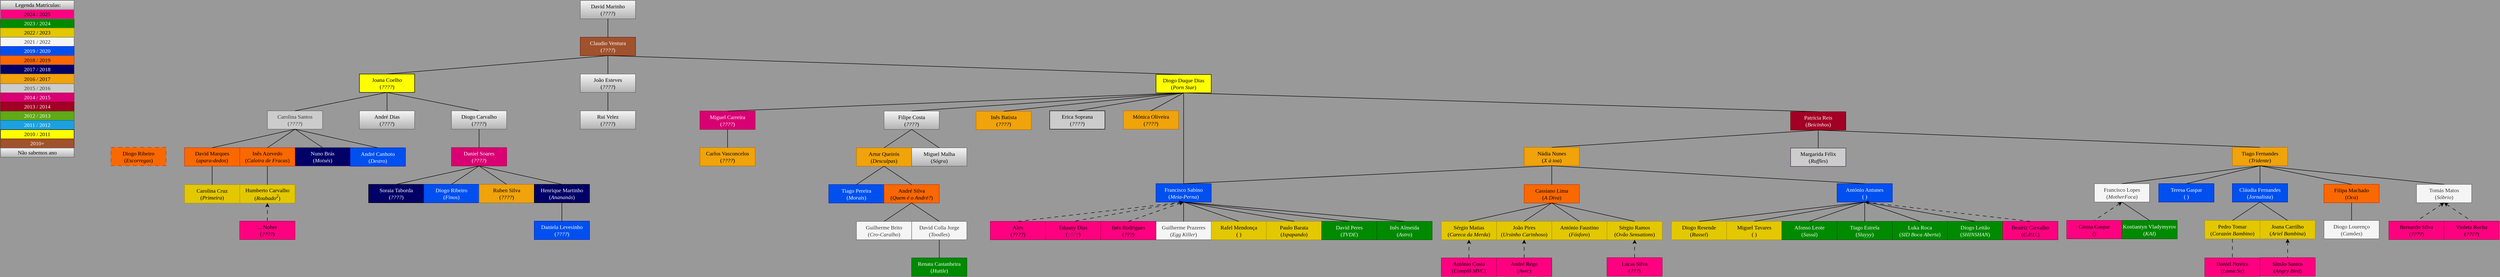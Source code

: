 <mxfile>
    <diagram name="Página-1" id="MyzGb4AWoMDugNOR0tzc">
        <mxGraphModel dx="4773" dy="2479" grid="1" gridSize="10" guides="1" tooltips="1" connect="1" arrows="1" fold="1" page="1" pageScale="1" pageWidth="1169" pageHeight="827" background="#999999" math="0" shadow="0" adaptiveColors="none">
            <root>
                <mxCell id="0"/>
                <mxCell id="1" parent="0"/>
                <mxCell id="mkdnd21y6ApAW0Ob3dTZ-3" value="Tiago Fernandes&lt;div&gt;(&lt;i&gt;&lt;font&gt;Tridente&lt;/font&gt;&lt;/i&gt;)&lt;/div&gt;" style="rounded=0;whiteSpace=wrap;html=1;fillColor=#f0a30a;fontColor=#000000;strokeColor=#BD7000;fontFamily=Times New Roman;" parent="1" vertex="1">
                    <mxGeometry x="1370" y="-1320.5" width="120" height="40" as="geometry"/>
                </mxCell>
                <mxCell id="mkdnd21y6ApAW0Ob3dTZ-5" value="&lt;div&gt;Tomás Matos&lt;/div&gt;&lt;div&gt;(&lt;i&gt;&lt;font&gt;Sóbrio&lt;/font&gt;&lt;/i&gt;)&lt;/div&gt;" style="rounded=0;whiteSpace=wrap;html=1;fillColor=#f5f5f5;fontColor=#333333;strokeColor=#666666;fontFamily=Times New Roman;" parent="1" vertex="1">
                    <mxGeometry x="1770" y="-1240" width="120" height="40" as="geometry"/>
                </mxCell>
                <mxCell id="mkdnd21y6ApAW0Ob3dTZ-7" value="&lt;div&gt;Francisco Lopes&lt;/div&gt;&lt;div&gt;(&lt;i&gt;&lt;font&gt;MotherFoca&lt;/font&gt;&lt;/i&gt;)&lt;/div&gt;" style="rounded=0;whiteSpace=wrap;html=1;fillColor=#f5f5f5;fontColor=#333333;strokeColor=#666666;fontFamily=Times New Roman;" parent="1" vertex="1">
                    <mxGeometry x="1070" y="-1241.5" width="120" height="40" as="geometry"/>
                </mxCell>
                <mxCell id="mkdnd21y6ApAW0Ob3dTZ-8" value="&lt;div&gt;&lt;span style=&quot;background-color: initial;&quot;&gt;Cláudia Fernandes&lt;/span&gt;&lt;/div&gt;&lt;div&gt;&lt;span style=&quot;background-color: initial;&quot;&gt;(&lt;/span&gt;&lt;i style=&quot;background-color: initial;&quot;&gt;&lt;font&gt;Jornalista&lt;/font&gt;&lt;/i&gt;&lt;span style=&quot;background-color: initial;&quot;&gt;)&lt;/span&gt;&lt;br&gt;&lt;/div&gt;" style="rounded=0;whiteSpace=wrap;html=1;fillColor=#0050ef;fontColor=#ffffff;strokeColor=#001DBC;fontFamily=Times New Roman;" parent="1" vertex="1">
                    <mxGeometry x="1370" y="-1241.5" width="120" height="40" as="geometry"/>
                </mxCell>
                <mxCell id="mkdnd21y6ApAW0Ob3dTZ-9" value="&lt;div&gt;Filipa Machado&lt;/div&gt;&lt;div&gt;&lt;span style=&quot;background-color: initial;&quot;&gt;(&lt;font&gt;&lt;i&gt;Oca&lt;/i&gt;&lt;/font&gt;&lt;/span&gt;&lt;span style=&quot;background-color: initial;&quot;&gt;)&lt;/span&gt;&lt;br&gt;&lt;/div&gt;" style="rounded=0;whiteSpace=wrap;html=1;fillColor=#fa6800;fontColor=#000000;strokeColor=#C73500;fontFamily=Times New Roman;" parent="1" vertex="1">
                    <mxGeometry x="1569" y="-1240" width="120" height="40" as="geometry"/>
                </mxCell>
                <mxCell id="mkdnd21y6ApAW0Ob3dTZ-10" value="&lt;div&gt;Teresa Gaspar&lt;/div&gt;&lt;div&gt;&lt;span style=&quot;background-color: initial;&quot;&gt;(&lt;font&gt;&lt;i&gt;&amp;nbsp;&lt;/i&gt;&lt;/font&gt;&lt;/span&gt;&lt;span style=&quot;background-color: initial;&quot;&gt;)&lt;/span&gt;&lt;br&gt;&lt;/div&gt;" style="rounded=0;whiteSpace=wrap;html=1;fillColor=#0050ef;fontColor=#ffffff;strokeColor=#001DBC;fontFamily=Times New Roman;" parent="1" vertex="1">
                    <mxGeometry x="1210" y="-1241.5" width="120" height="40" as="geometry"/>
                </mxCell>
                <mxCell id="mkdnd21y6ApAW0Ob3dTZ-11" value="&lt;div&gt;&lt;span style=&quot;background-color: initial;&quot;&gt;Pedro Tomar&lt;/span&gt;&lt;/div&gt;&lt;div&gt;&lt;span style=&quot;background-color: initial;&quot;&gt;(&lt;/span&gt;&lt;i style=&quot;background-color: initial;&quot;&gt;&lt;font&gt;Corazón Bambino&lt;/font&gt;&lt;/i&gt;&lt;span style=&quot;background-color: initial;&quot;&gt;)&lt;/span&gt;&lt;br&gt;&lt;/div&gt;" style="rounded=0;whiteSpace=wrap;html=1;fillColor=#e3c800;fontColor=#000000;strokeColor=#B09500;fontFamily=Times New Roman;" parent="1" vertex="1">
                    <mxGeometry x="1310" y="-1161.5" width="120" height="40" as="geometry"/>
                </mxCell>
                <mxCell id="mkdnd21y6ApAW0Ob3dTZ-12" value="&lt;div&gt;Joana Carrilho&lt;/div&gt;&lt;div&gt;&lt;span style=&quot;background-color: initial;&quot;&gt;(&lt;font&gt;&lt;i&gt;Ariel Bambina&lt;/i&gt;&lt;/font&gt;&lt;/span&gt;&lt;span style=&quot;background-color: initial;&quot;&gt;)&lt;/span&gt;&lt;br&gt;&lt;/div&gt;" style="rounded=0;whiteSpace=wrap;html=1;fillColor=#e3c800;fontColor=#000000;strokeColor=#B09500;fontFamily=Times New Roman;" parent="1" vertex="1">
                    <mxGeometry x="1430" y="-1161.5" width="120" height="40" as="geometry"/>
                </mxCell>
                <mxCell id="mkdnd21y6ApAW0Ob3dTZ-13" value="&lt;div&gt;Diogo Lourenço&lt;/div&gt;&lt;div&gt;&lt;span style=&quot;background-color: initial;&quot;&gt;(&lt;font&gt;&lt;i&gt;Camões&lt;/i&gt;&lt;/font&gt;&lt;/span&gt;&lt;span style=&quot;background-color: initial;&quot;&gt;)&lt;/span&gt;&lt;br&gt;&lt;/div&gt;" style="rounded=0;whiteSpace=wrap;html=1;fillColor=#f5f5f5;fontColor=#333333;strokeColor=#666666;fontFamily=Times New Roman;" parent="1" vertex="1">
                    <mxGeometry x="1569" y="-1161.5" width="120" height="40" as="geometry"/>
                </mxCell>
                <mxCell id="mkdnd21y6ApAW0Ob3dTZ-14" value="&lt;div&gt;Kostiantyn Vladymyrov&lt;/div&gt;&lt;div&gt;&lt;span style=&quot;background-color: initial;&quot;&gt;(&lt;font&gt;&lt;i&gt;KAI&lt;/i&gt;&lt;/font&gt;&lt;/span&gt;&lt;span style=&quot;background-color: initial;&quot;&gt;)&lt;/span&gt;&lt;/div&gt;" style="rounded=0;whiteSpace=wrap;html=1;fillColor=#008a00;fontColor=#ffffff;strokeColor=#005700;fontFamily=Times New Roman;" parent="1" vertex="1">
                    <mxGeometry x="1130" y="-1161.5" width="120" height="40" as="geometry"/>
                </mxCell>
                <mxCell id="mkdnd21y6ApAW0Ob3dTZ-16" value="" style="endArrow=none;html=1;rounded=0;exitX=0.5;exitY=1;exitDx=0;exitDy=0;entryX=0.5;entryY=0;entryDx=0;entryDy=0;fontFamily=Times New Roman;" parent="1" source="mkdnd21y6ApAW0Ob3dTZ-8" target="mkdnd21y6ApAW0Ob3dTZ-11" edge="1">
                    <mxGeometry width="50" height="50" relative="1" as="geometry">
                        <mxPoint x="1400" y="-1249.25" as="sourcePoint"/>
                        <mxPoint x="1450" y="-1299.25" as="targetPoint"/>
                    </mxGeometry>
                </mxCell>
                <mxCell id="mkdnd21y6ApAW0Ob3dTZ-17" value="" style="endArrow=none;html=1;rounded=0;exitX=0.5;exitY=1;exitDx=0;exitDy=0;entryX=0.5;entryY=0;entryDx=0;entryDy=0;fontFamily=Times New Roman;" parent="1" source="mkdnd21y6ApAW0Ob3dTZ-8" target="mkdnd21y6ApAW0Ob3dTZ-12" edge="1">
                    <mxGeometry width="50" height="50" relative="1" as="geometry">
                        <mxPoint x="1440" y="-1189.25" as="sourcePoint"/>
                        <mxPoint x="1380" y="-1149.25" as="targetPoint"/>
                    </mxGeometry>
                </mxCell>
                <mxCell id="mkdnd21y6ApAW0Ob3dTZ-18" value="" style="endArrow=none;html=1;rounded=0;exitX=0.5;exitY=1;exitDx=0;exitDy=0;entryX=0.5;entryY=0;entryDx=0;entryDy=0;fontFamily=Times New Roman;" parent="1" source="mkdnd21y6ApAW0Ob3dTZ-7" target="mkdnd21y6ApAW0Ob3dTZ-14" edge="1">
                    <mxGeometry width="50" height="50" relative="1" as="geometry">
                        <mxPoint x="1330" y="-1179.5" as="sourcePoint"/>
                        <mxPoint x="1270" y="-1139.5" as="targetPoint"/>
                    </mxGeometry>
                </mxCell>
                <mxCell id="mkdnd21y6ApAW0Ob3dTZ-19" value="" style="endArrow=none;html=1;rounded=0;exitX=0.5;exitY=1;exitDx=0;exitDy=0;entryX=0.5;entryY=0;entryDx=0;entryDy=0;fontFamily=Times New Roman;" parent="1" source="mkdnd21y6ApAW0Ob3dTZ-9" target="mkdnd21y6ApAW0Ob3dTZ-13" edge="1">
                    <mxGeometry width="50" height="50" relative="1" as="geometry">
                        <mxPoint x="1629" y="-1200" as="sourcePoint"/>
                        <mxPoint x="1629" y="-1160" as="targetPoint"/>
                    </mxGeometry>
                </mxCell>
                <mxCell id="mkdnd21y6ApAW0Ob3dTZ-20" value="" style="endArrow=none;html=1;rounded=0;exitX=0.5;exitY=1;exitDx=0;exitDy=0;entryX=0.5;entryY=0;entryDx=0;entryDy=0;fontFamily=Times New Roman;" parent="1" source="mkdnd21y6ApAW0Ob3dTZ-3" target="mkdnd21y6ApAW0Ob3dTZ-7" edge="1">
                    <mxGeometry width="50" height="50" relative="1" as="geometry">
                        <mxPoint x="1090" y="-1179.5" as="sourcePoint"/>
                        <mxPoint x="1090" y="-1139.5" as="targetPoint"/>
                    </mxGeometry>
                </mxCell>
                <mxCell id="mkdnd21y6ApAW0Ob3dTZ-21" value="" style="endArrow=none;html=1;rounded=0;exitX=0.5;exitY=1;exitDx=0;exitDy=0;entryX=0.5;entryY=0;entryDx=0;entryDy=0;fontFamily=Times New Roman;" parent="1" source="mkdnd21y6ApAW0Ob3dTZ-3" target="mkdnd21y6ApAW0Ob3dTZ-5" edge="1">
                    <mxGeometry width="50" height="50" relative="1" as="geometry">
                        <mxPoint x="1100" y="-1169.5" as="sourcePoint"/>
                        <mxPoint x="1100" y="-1129.5" as="targetPoint"/>
                    </mxGeometry>
                </mxCell>
                <mxCell id="mkdnd21y6ApAW0Ob3dTZ-22" value="" style="endArrow=none;html=1;rounded=0;exitX=0.5;exitY=1;exitDx=0;exitDy=0;entryX=0.5;entryY=0;entryDx=0;entryDy=0;fontFamily=Times New Roman;" parent="1" source="mkdnd21y6ApAW0Ob3dTZ-3" target="mkdnd21y6ApAW0Ob3dTZ-8" edge="1">
                    <mxGeometry width="50" height="50" relative="1" as="geometry">
                        <mxPoint x="1320" y="-1269.5" as="sourcePoint"/>
                        <mxPoint x="1200" y="-1229.5" as="targetPoint"/>
                    </mxGeometry>
                </mxCell>
                <mxCell id="mkdnd21y6ApAW0Ob3dTZ-23" value="" style="endArrow=none;html=1;rounded=0;exitX=0.5;exitY=1;exitDx=0;exitDy=0;entryX=0.5;entryY=0;entryDx=0;entryDy=0;fontFamily=Times New Roman;" parent="1" source="mkdnd21y6ApAW0Ob3dTZ-3" target="mkdnd21y6ApAW0Ob3dTZ-10" edge="1">
                    <mxGeometry width="50" height="50" relative="1" as="geometry">
                        <mxPoint x="1320" y="-1269.5" as="sourcePoint"/>
                        <mxPoint x="1320" y="-1229.5" as="targetPoint"/>
                    </mxGeometry>
                </mxCell>
                <mxCell id="mkdnd21y6ApAW0Ob3dTZ-24" value="" style="endArrow=none;html=1;rounded=0;entryX=0.5;entryY=0;entryDx=0;entryDy=0;exitX=0.5;exitY=1;exitDx=0;exitDy=0;fontFamily=Times New Roman;" parent="1" source="mkdnd21y6ApAW0Ob3dTZ-3" target="mkdnd21y6ApAW0Ob3dTZ-9" edge="1">
                    <mxGeometry width="50" height="50" relative="1" as="geometry">
                        <mxPoint x="1320" y="-1269.5" as="sourcePoint"/>
                        <mxPoint x="1670" y="-1241.5" as="targetPoint"/>
                        <Array as="points"/>
                    </mxGeometry>
                </mxCell>
                <mxCell id="mkdnd21y6ApAW0Ob3dTZ-26" value="Patrícia Reis&lt;div&gt;&lt;div&gt;(&lt;font&gt;&lt;i&gt;Beicinhos&lt;/i&gt;&lt;/font&gt;)&lt;/div&gt;&lt;/div&gt;" style="rounded=0;whiteSpace=wrap;html=1;fillColor=#a20025;fontColor=#ffffff;strokeColor=#6F0000;fontFamily=Times New Roman;" parent="1" vertex="1">
                    <mxGeometry x="410" y="-1398" width="120" height="40" as="geometry"/>
                </mxCell>
                <mxCell id="mkdnd21y6ApAW0Ob3dTZ-28" value="" style="endArrow=none;html=1;rounded=0;entryX=0.5;entryY=1;entryDx=0;entryDy=0;exitX=0.5;exitY=0;exitDx=0;exitDy=0;fontFamily=Times New Roman;" parent="1" source="mkdnd21y6ApAW0Ob3dTZ-3" target="mkdnd21y6ApAW0Ob3dTZ-26" edge="1">
                    <mxGeometry width="50" height="50" relative="1" as="geometry">
                        <mxPoint x="-380" y="-1149.5" as="sourcePoint"/>
                        <mxPoint x="-140" y="-1109.5" as="targetPoint"/>
                        <Array as="points"/>
                    </mxGeometry>
                </mxCell>
                <mxCell id="mkdnd21y6ApAW0Ob3dTZ-29" value="&lt;div&gt;Margarida Félix&lt;/div&gt;&lt;div&gt;(&lt;i&gt;Ruffles&lt;/i&gt;)&lt;/div&gt;" style="rounded=0;whiteSpace=wrap;html=1;fillColor=#CCCCCC;fontColor=#000000;strokeColor=#432D57;fontFamily=Times New Roman;" parent="1" vertex="1">
                    <mxGeometry x="410" y="-1319" width="120" height="40" as="geometry"/>
                </mxCell>
                <mxCell id="mkdnd21y6ApAW0Ob3dTZ-31" value="" style="endArrow=none;html=1;rounded=0;entryX=0.5;entryY=1;entryDx=0;entryDy=0;exitX=0.5;exitY=0;exitDx=0;exitDy=0;fontFamily=Times New Roman;" parent="1" source="mkdnd21y6ApAW0Ob3dTZ-29" target="mkdnd21y6ApAW0Ob3dTZ-26" edge="1">
                    <mxGeometry width="50" height="50" relative="1" as="geometry">
                        <mxPoint x="120" y="-1128" as="sourcePoint"/>
                        <mxPoint x="170" y="-1178" as="targetPoint"/>
                    </mxGeometry>
                </mxCell>
                <mxCell id="mkdnd21y6ApAW0Ob3dTZ-32" value="&lt;div&gt;Nádia Nunes&lt;/div&gt;&lt;div&gt;(&lt;font&gt;&lt;i&gt;X à toa&lt;/i&gt;&lt;/font&gt;)&lt;/div&gt;" style="rounded=0;whiteSpace=wrap;html=1;fillColor=#f0a30a;fontColor=#000000;strokeColor=#BD7000;fontFamily=Times New Roman;" parent="1" vertex="1">
                    <mxGeometry x="-169" y="-1320.5" width="120" height="40" as="geometry"/>
                </mxCell>
                <mxCell id="mkdnd21y6ApAW0Ob3dTZ-33" value="" style="endArrow=none;html=1;rounded=0;entryX=0.5;entryY=1;entryDx=0;entryDy=0;exitX=0.5;exitY=0;exitDx=0;exitDy=0;fontFamily=Times New Roman;" parent="1" source="mkdnd21y6ApAW0Ob3dTZ-32" target="mkdnd21y6ApAW0Ob3dTZ-26" edge="1">
                    <mxGeometry width="50" height="50" relative="1" as="geometry">
                        <mxPoint x="-20" y="-1129.5" as="sourcePoint"/>
                        <mxPoint x="330" y="-1359.5" as="targetPoint"/>
                    </mxGeometry>
                </mxCell>
                <mxCell id="mkdnd21y6ApAW0Ob3dTZ-36" value="&lt;div&gt;Cassiano Lima&lt;/div&gt;&lt;div&gt;(&lt;font&gt;&lt;i&gt;A Diva&lt;/i&gt;&lt;/font&gt;)&lt;/div&gt;" style="rounded=0;whiteSpace=wrap;html=1;fillColor=#fa6800;fontColor=#000000;strokeColor=#C73500;fontFamily=Times New Roman;" parent="1" vertex="1">
                    <mxGeometry x="-169" y="-1239.5" width="120" height="40" as="geometry"/>
                </mxCell>
                <mxCell id="mkdnd21y6ApAW0Ob3dTZ-37" value="" style="endArrow=none;html=1;rounded=0;entryX=0.5;entryY=1;entryDx=0;entryDy=0;exitX=0.5;exitY=0;exitDx=0;exitDy=0;fontFamily=Times New Roman;" parent="1" source="mkdnd21y6ApAW0Ob3dTZ-36" target="mkdnd21y6ApAW0Ob3dTZ-32" edge="1">
                    <mxGeometry width="50" height="50" relative="1" as="geometry">
                        <mxPoint x="-179" y="-969.5" as="sourcePoint"/>
                        <mxPoint x="171" y="-1259.5" as="targetPoint"/>
                    </mxGeometry>
                </mxCell>
                <mxCell id="mkdnd21y6ApAW0Ob3dTZ-38" value="&lt;div&gt;António Antunes&lt;/div&gt;&lt;div&gt;( )&lt;/div&gt;" style="rounded=0;whiteSpace=wrap;html=1;fillColor=#0050ef;fontColor=#ffffff;strokeColor=#001DBC;fontFamily=Times New Roman;" parent="1" vertex="1">
                    <mxGeometry x="511" y="-1241.5" width="120" height="40" as="geometry"/>
                </mxCell>
                <mxCell id="mkdnd21y6ApAW0Ob3dTZ-39" value="" style="endArrow=none;html=1;rounded=0;entryX=0.5;entryY=1;entryDx=0;entryDy=0;exitX=0.5;exitY=0;exitDx=0;exitDy=0;fontFamily=Times New Roman;" parent="1" source="mkdnd21y6ApAW0Ob3dTZ-38" target="mkdnd21y6ApAW0Ob3dTZ-32" edge="1">
                    <mxGeometry width="50" height="50" relative="1" as="geometry">
                        <mxPoint x="-1259" y="-839.5" as="sourcePoint"/>
                        <mxPoint x="-909" y="-1069.5" as="targetPoint"/>
                    </mxGeometry>
                </mxCell>
                <mxCell id="mkdnd21y6ApAW0Ob3dTZ-40" value="&lt;div&gt;Francisco Sabino&lt;/div&gt;&lt;div&gt;(&lt;font&gt;&lt;i&gt;Meia-Perna&lt;/i&gt;&lt;/font&gt;)&lt;/div&gt;" style="rounded=0;whiteSpace=wrap;html=1;fillColor=#0050ef;fontColor=#ffffff;strokeColor=#001DBC;fontFamily=Times New Roman;" parent="1" vertex="1">
                    <mxGeometry x="-969" y="-1241.5" width="120" height="40" as="geometry"/>
                </mxCell>
                <mxCell id="mkdnd21y6ApAW0Ob3dTZ-42" value="&lt;div&gt;Diogo Resende&lt;/div&gt;&lt;div&gt;(&lt;font&gt;&lt;i&gt;Russel&lt;/i&gt;&lt;/font&gt;&lt;span style=&quot;background-color: initial;&quot;&gt;)&lt;/span&gt;&lt;/div&gt;" style="rounded=0;whiteSpace=wrap;html=1;fillColor=#e3c800;fontColor=#000000;strokeColor=#B09500;fontFamily=Times New Roman;" parent="1" vertex="1">
                    <mxGeometry x="151" y="-1159.5" width="120" height="40" as="geometry"/>
                </mxCell>
                <mxCell id="mkdnd21y6ApAW0Ob3dTZ-43" value="" style="endArrow=none;html=1;rounded=0;entryX=0.5;entryY=1;entryDx=0;entryDy=0;exitX=0.5;exitY=0;exitDx=0;exitDy=0;fontFamily=Times New Roman;" parent="1" source="mkdnd21y6ApAW0Ob3dTZ-42" target="mkdnd21y6ApAW0Ob3dTZ-38" edge="1">
                    <mxGeometry width="50" height="50" relative="1" as="geometry">
                        <mxPoint x="141" y="-1009.5" as="sourcePoint"/>
                        <mxPoint x="491" y="-1239.5" as="targetPoint"/>
                    </mxGeometry>
                </mxCell>
                <mxCell id="mkdnd21y6ApAW0Ob3dTZ-46" value="&lt;div&gt;Miguel Tavares&lt;/div&gt;&lt;div&gt;(&lt;font&gt;&lt;i&gt; &lt;/i&gt;&lt;/font&gt;)&lt;/div&gt;" style="rounded=0;whiteSpace=wrap;html=1;fillColor=#e3c800;fontColor=#000000;strokeColor=#B09500;fontFamily=Times New Roman;" parent="1" vertex="1">
                    <mxGeometry x="271" y="-1159.5" width="120" height="40" as="geometry"/>
                </mxCell>
                <mxCell id="mkdnd21y6ApAW0Ob3dTZ-47" value="" style="endArrow=none;html=1;rounded=0;exitX=0.5;exitY=0;exitDx=0;exitDy=0;entryX=0.5;entryY=1;entryDx=0;entryDy=0;fontFamily=Times New Roman;" parent="1" source="mkdnd21y6ApAW0Ob3dTZ-46" target="mkdnd21y6ApAW0Ob3dTZ-38" edge="1">
                    <mxGeometry width="50" height="50" relative="1" as="geometry">
                        <mxPoint x="261" y="-1009.5" as="sourcePoint"/>
                        <mxPoint x="491" y="-1149.5" as="targetPoint"/>
                    </mxGeometry>
                </mxCell>
                <mxCell id="mkdnd21y6ApAW0Ob3dTZ-48" value="&lt;div&gt;Afonso Leote&lt;/div&gt;&lt;div&gt;(&lt;font&gt;&lt;i&gt;Sassá&lt;/i&gt;&lt;/font&gt;)&lt;/div&gt;" style="rounded=0;whiteSpace=wrap;html=1;fillColor=#008a00;fontColor=#ffffff;strokeColor=#005700;fontFamily=Times New Roman;" parent="1" vertex="1">
                    <mxGeometry x="391" y="-1159.5" width="120" height="40" as="geometry"/>
                </mxCell>
                <mxCell id="mkdnd21y6ApAW0Ob3dTZ-49" value="" style="endArrow=none;html=1;rounded=0;entryX=0.5;entryY=1;entryDx=0;entryDy=0;exitX=0.5;exitY=0;exitDx=0;exitDy=0;fontFamily=Times New Roman;" parent="1" source="mkdnd21y6ApAW0Ob3dTZ-48" target="mkdnd21y6ApAW0Ob3dTZ-38" edge="1">
                    <mxGeometry width="50" height="50" relative="1" as="geometry">
                        <mxPoint x="241" y="-904.5" as="sourcePoint"/>
                        <mxPoint x="591" y="-1134.5" as="targetPoint"/>
                    </mxGeometry>
                </mxCell>
                <mxCell id="mkdnd21y6ApAW0Ob3dTZ-50" value="&lt;div&gt;Tiago Estrela&lt;/div&gt;&lt;div&gt;(&lt;font&gt;&lt;i&gt;Slayyy&lt;/i&gt;&lt;/font&gt;&lt;span style=&quot;background-color: initial;&quot;&gt;)&lt;/span&gt;&lt;/div&gt;" style="rounded=0;whiteSpace=wrap;html=1;fillColor=#008a00;fontColor=#ffffff;strokeColor=#005700;fontFamily=Times New Roman;" parent="1" vertex="1">
                    <mxGeometry x="511" y="-1159.5" width="120" height="40" as="geometry"/>
                </mxCell>
                <mxCell id="mkdnd21y6ApAW0Ob3dTZ-51" value="" style="endArrow=none;html=1;rounded=0;entryX=0.5;entryY=1;entryDx=0;entryDy=0;exitX=0.5;exitY=0;exitDx=0;exitDy=0;fontFamily=Times New Roman;" parent="1" source="mkdnd21y6ApAW0Ob3dTZ-50" target="mkdnd21y6ApAW0Ob3dTZ-38" edge="1">
                    <mxGeometry width="50" height="50" relative="1" as="geometry">
                        <mxPoint x="221" y="-1009.5" as="sourcePoint"/>
                        <mxPoint x="571" y="-1239.5" as="targetPoint"/>
                    </mxGeometry>
                </mxCell>
                <mxCell id="mkdnd21y6ApAW0Ob3dTZ-52" value="&lt;div&gt;Luka Roca&lt;/div&gt;&lt;div&gt;(&lt;font&gt;&lt;i&gt;SID Boca Aberta&lt;/i&gt;&lt;/font&gt;)&lt;/div&gt;" style="rounded=0;whiteSpace=wrap;html=1;fillColor=#008a00;fontColor=#ffffff;strokeColor=#005700;fontFamily=Times New Roman;" parent="1" vertex="1">
                    <mxGeometry x="631" y="-1159.5" width="120" height="40" as="geometry"/>
                </mxCell>
                <mxCell id="mkdnd21y6ApAW0Ob3dTZ-53" value="" style="endArrow=none;html=1;rounded=0;entryX=0.5;entryY=1;entryDx=0;entryDy=0;exitX=0.5;exitY=0;exitDx=0;exitDy=0;fontFamily=Times New Roman;" parent="1" source="mkdnd21y6ApAW0Ob3dTZ-52" target="mkdnd21y6ApAW0Ob3dTZ-38" edge="1">
                    <mxGeometry width="50" height="50" relative="1" as="geometry">
                        <mxPoint x="341" y="-1009.5" as="sourcePoint"/>
                        <mxPoint x="691" y="-1239.5" as="targetPoint"/>
                    </mxGeometry>
                </mxCell>
                <mxCell id="mkdnd21y6ApAW0Ob3dTZ-54" value="&lt;div&gt;Diogo Leitão&lt;/div&gt;&lt;div&gt;(&lt;font&gt;&lt;i&gt;SHINSHAN&lt;/i&gt;&lt;/font&gt;)&lt;/div&gt;" style="rounded=0;whiteSpace=wrap;html=1;fillColor=#008a00;fontColor=#ffffff;strokeColor=#005700;fontFamily=Times New Roman;" parent="1" vertex="1">
                    <mxGeometry x="751" y="-1159.5" width="120" height="40" as="geometry"/>
                </mxCell>
                <mxCell id="mkdnd21y6ApAW0Ob3dTZ-55" value="" style="endArrow=none;html=1;rounded=0;entryX=0.5;entryY=1;entryDx=0;entryDy=0;exitX=0.5;exitY=0;exitDx=0;exitDy=0;fontFamily=Times New Roman;" parent="1" source="mkdnd21y6ApAW0Ob3dTZ-54" target="mkdnd21y6ApAW0Ob3dTZ-38" edge="1">
                    <mxGeometry width="50" height="50" relative="1" as="geometry">
                        <mxPoint x="461" y="-1009.5" as="sourcePoint"/>
                        <mxPoint x="811" y="-1239.5" as="targetPoint"/>
                    </mxGeometry>
                </mxCell>
                <mxCell id="mkdnd21y6ApAW0Ob3dTZ-56" value="&lt;div&gt;António Faustino&lt;/div&gt;&lt;div&gt;(&lt;font&gt;&lt;i&gt;Fósforo&lt;/i&gt;&lt;/font&gt;)&lt;/div&gt;" style="rounded=0;whiteSpace=wrap;html=1;fillColor=#e3c800;fontColor=#000000;strokeColor=#B09500;fontFamily=Times New Roman;" parent="1" vertex="1">
                    <mxGeometry x="-109" y="-1159.5" width="120" height="40" as="geometry"/>
                </mxCell>
                <mxCell id="mkdnd21y6ApAW0Ob3dTZ-57" value="" style="endArrow=none;html=1;rounded=0;entryX=0.5;entryY=1;entryDx=0;entryDy=0;exitX=0.5;exitY=0;exitDx=0;exitDy=0;fontFamily=Times New Roman;" parent="1" source="mkdnd21y6ApAW0Ob3dTZ-56" target="mkdnd21y6ApAW0Ob3dTZ-36" edge="1">
                    <mxGeometry width="50" height="50" relative="1" as="geometry">
                        <mxPoint x="-459" y="-969.5" as="sourcePoint"/>
                        <mxPoint x="-109" y="-1199.5" as="targetPoint"/>
                    </mxGeometry>
                </mxCell>
                <mxCell id="mkdnd21y6ApAW0Ob3dTZ-58" value="&lt;div&gt;João Pires&lt;/div&gt;&lt;div&gt;(&lt;font&gt;&lt;i&gt;Ursinho Carinhoso&lt;/i&gt;&lt;/font&gt;)&lt;/div&gt;" style="rounded=0;whiteSpace=wrap;html=1;fillColor=#e3c800;fontColor=#000000;strokeColor=#B09500;fontFamily=Times New Roman;" parent="1" vertex="1">
                    <mxGeometry x="-229" y="-1159.5" width="120" height="40" as="geometry"/>
                </mxCell>
                <mxCell id="mkdnd21y6ApAW0Ob3dTZ-59" value="&lt;div&gt;Sérgio Ramos&lt;/div&gt;&lt;div&gt;(&lt;font&gt;&lt;i&gt;Ovão Sensations&lt;/i&gt;&lt;/font&gt;)&lt;/div&gt;" style="rounded=0;whiteSpace=wrap;html=1;fillColor=#e3c800;fontColor=#000000;strokeColor=#B09500;fontFamily=Times New Roman;" parent="1" vertex="1">
                    <mxGeometry x="11" y="-1159.5" width="120" height="40" as="geometry"/>
                </mxCell>
                <mxCell id="mkdnd21y6ApAW0Ob3dTZ-60" value="&lt;div&gt;Sérgio Matias&lt;/div&gt;&lt;div&gt;(&lt;font&gt;&lt;i&gt;Careca da Merda&lt;/i&gt;&lt;/font&gt;)&lt;/div&gt;" style="rounded=0;whiteSpace=wrap;html=1;fillColor=#e3c800;fontColor=#000000;strokeColor=#B09500;fontFamily=Times New Roman;" parent="1" vertex="1">
                    <mxGeometry x="-349" y="-1159.5" width="120" height="40" as="geometry"/>
                </mxCell>
                <mxCell id="mkdnd21y6ApAW0Ob3dTZ-62" value="" style="endArrow=none;html=1;rounded=0;entryX=0.5;entryY=1;entryDx=0;entryDy=0;exitX=0.5;exitY=0;exitDx=0;exitDy=0;fontFamily=Times New Roman;" parent="1" source="mkdnd21y6ApAW0Ob3dTZ-58" target="mkdnd21y6ApAW0Ob3dTZ-36" edge="1">
                    <mxGeometry width="50" height="50" relative="1" as="geometry">
                        <mxPoint x="-39" y="-1149.5" as="sourcePoint"/>
                        <mxPoint x="-99" y="-1189.5" as="targetPoint"/>
                    </mxGeometry>
                </mxCell>
                <mxCell id="mkdnd21y6ApAW0Ob3dTZ-63" value="" style="endArrow=none;html=1;rounded=0;entryX=0.5;entryY=1;entryDx=0;entryDy=0;exitX=0.5;exitY=0;exitDx=0;exitDy=0;fontFamily=Times New Roman;" parent="1" source="mkdnd21y6ApAW0Ob3dTZ-60" target="mkdnd21y6ApAW0Ob3dTZ-36" edge="1">
                    <mxGeometry width="50" height="50" relative="1" as="geometry">
                        <mxPoint x="-159" y="-1149.5" as="sourcePoint"/>
                        <mxPoint x="-99" y="-1189.5" as="targetPoint"/>
                    </mxGeometry>
                </mxCell>
                <mxCell id="mkdnd21y6ApAW0Ob3dTZ-64" value="" style="endArrow=none;html=1;rounded=0;entryX=0.5;entryY=1;entryDx=0;entryDy=0;exitX=0.5;exitY=0;exitDx=0;exitDy=0;fontFamily=Times New Roman;" parent="1" source="mkdnd21y6ApAW0Ob3dTZ-59" target="mkdnd21y6ApAW0Ob3dTZ-36" edge="1">
                    <mxGeometry width="50" height="50" relative="1" as="geometry">
                        <mxPoint x="-279" y="-1149.5" as="sourcePoint"/>
                        <mxPoint x="-99" y="-1189.5" as="targetPoint"/>
                    </mxGeometry>
                </mxCell>
                <mxCell id="mkdnd21y6ApAW0Ob3dTZ-66" value="" style="endArrow=none;html=1;rounded=0;entryX=0.5;entryY=1;entryDx=0;entryDy=0;exitX=0.5;exitY=0;exitDx=0;exitDy=0;fontFamily=Times New Roman;" parent="1" source="mkdnd21y6ApAW0Ob3dTZ-40" target="mkdnd21y6ApAW0Ob3dTZ-32" edge="1">
                    <mxGeometry width="50" height="50" relative="1" as="geometry">
                        <mxPoint x="-9" y="-1139.5" as="sourcePoint"/>
                        <mxPoint x="-9" y="-1179.5" as="targetPoint"/>
                    </mxGeometry>
                </mxCell>
                <mxCell id="mkdnd21y6ApAW0Ob3dTZ-67" value="&lt;div&gt;Guilherme Prazeres&lt;/div&gt;&lt;div&gt;(&lt;font&gt;&lt;i&gt;Egg Killer&lt;/i&gt;&lt;/font&gt;)&lt;/div&gt;" style="rounded=0;whiteSpace=wrap;html=1;fillColor=#f5f5f5;fontColor=#333333;strokeColor=#666666;fontFamily=Times New Roman;" parent="1" vertex="1">
                    <mxGeometry x="-969" y="-1159.5" width="120" height="40" as="geometry"/>
                </mxCell>
                <mxCell id="mkdnd21y6ApAW0Ob3dTZ-68" value="&lt;div&gt;Paulo Barata&lt;/div&gt;&lt;div&gt;(&lt;font&gt;&lt;i&gt;Ispapando&lt;/i&gt;&lt;/font&gt;)&lt;/div&gt;" style="rounded=0;whiteSpace=wrap;html=1;fillColor=#e3c800;fontColor=#000000;strokeColor=#B09500;fontFamily=Times New Roman;" parent="1" vertex="1">
                    <mxGeometry x="-729" y="-1159.5" width="120" height="40" as="geometry"/>
                </mxCell>
                <mxCell id="mkdnd21y6ApAW0Ob3dTZ-69" value="&lt;div&gt;Rafel Mendonça&lt;/div&gt;&lt;div&gt;(&lt;font&gt;&lt;i&gt; &lt;/i&gt;&lt;/font&gt;)&lt;/div&gt;" style="rounded=0;whiteSpace=wrap;html=1;fillColor=#e3c800;fontColor=#000000;strokeColor=#B09500;fontFamily=Times New Roman;" parent="1" vertex="1">
                    <mxGeometry x="-849" y="-1159.5" width="120" height="40" as="geometry"/>
                </mxCell>
                <mxCell id="mkdnd21y6ApAW0Ob3dTZ-70" value="&lt;div&gt;David Peres&lt;/div&gt;&lt;div&gt;(&lt;font&gt;&lt;i&gt;TVDE&lt;/i&gt;&lt;/font&gt;)&lt;/div&gt;" style="rounded=0;whiteSpace=wrap;html=1;fillColor=#008a00;fontColor=#ffffff;strokeColor=#005700;fontFamily=Times New Roman;" parent="1" vertex="1">
                    <mxGeometry x="-609" y="-1159.5" width="120" height="40" as="geometry"/>
                </mxCell>
                <mxCell id="mkdnd21y6ApAW0Ob3dTZ-72" value="" style="endArrow=none;html=1;rounded=0;entryX=0.5;entryY=1;entryDx=0;entryDy=0;exitX=0.5;exitY=0;exitDx=0;exitDy=0;fontFamily=Times New Roman;" parent="1" source="mkdnd21y6ApAW0Ob3dTZ-67" target="mkdnd21y6ApAW0Ob3dTZ-40" edge="1">
                    <mxGeometry width="50" height="50" relative="1" as="geometry">
                        <mxPoint x="-1079" y="-1149.5" as="sourcePoint"/>
                        <mxPoint x="-1259" y="-1189.5" as="targetPoint"/>
                    </mxGeometry>
                </mxCell>
                <mxCell id="mkdnd21y6ApAW0Ob3dTZ-73" value="" style="endArrow=none;html=1;rounded=0;entryX=0.5;entryY=1;entryDx=0;entryDy=0;exitX=0.5;exitY=0;exitDx=0;exitDy=0;fontFamily=Times New Roman;" parent="1" source="mkdnd21y6ApAW0Ob3dTZ-68" target="mkdnd21y6ApAW0Ob3dTZ-40" edge="1">
                    <mxGeometry width="50" height="50" relative="1" as="geometry">
                        <mxPoint x="-919" y="-1149.5" as="sourcePoint"/>
                        <mxPoint x="-739" y="-1189.5" as="targetPoint"/>
                    </mxGeometry>
                </mxCell>
                <mxCell id="mkdnd21y6ApAW0Ob3dTZ-74" value="" style="endArrow=none;html=1;rounded=0;entryX=0.5;entryY=1;entryDx=0;entryDy=0;exitX=0.5;exitY=0;exitDx=0;exitDy=0;fontFamily=Times New Roman;" parent="1" source="mkdnd21y6ApAW0Ob3dTZ-69" target="mkdnd21y6ApAW0Ob3dTZ-40" edge="1">
                    <mxGeometry width="50" height="50" relative="1" as="geometry">
                        <mxPoint x="-799" y="-1149.5" as="sourcePoint"/>
                        <mxPoint x="-739" y="-1189.5" as="targetPoint"/>
                    </mxGeometry>
                </mxCell>
                <mxCell id="mkdnd21y6ApAW0Ob3dTZ-75" value="" style="endArrow=none;html=1;rounded=0;entryX=0.5;entryY=1;entryDx=0;entryDy=0;exitX=0.5;exitY=0;exitDx=0;exitDy=0;fontFamily=Times New Roman;" parent="1" source="mkdnd21y6ApAW0Ob3dTZ-70" target="mkdnd21y6ApAW0Ob3dTZ-40" edge="1">
                    <mxGeometry width="50" height="50" relative="1" as="geometry">
                        <mxPoint x="-789" y="-1139.5" as="sourcePoint"/>
                        <mxPoint x="-729" y="-1179.5" as="targetPoint"/>
                    </mxGeometry>
                </mxCell>
                <mxCell id="mkdnd21y6ApAW0Ob3dTZ-76" value="&lt;div&gt;Inês Almeida&lt;/div&gt;&lt;div&gt;(&lt;font&gt;&lt;i&gt;Astro&lt;/i&gt;&lt;/font&gt;)&lt;/div&gt;" style="rounded=0;whiteSpace=wrap;html=1;fillColor=#008a00;fontColor=#ffffff;strokeColor=#005700;fontFamily=Times New Roman;" parent="1" vertex="1">
                    <mxGeometry x="-489" y="-1159.5" width="120" height="40" as="geometry"/>
                </mxCell>
                <mxCell id="mkdnd21y6ApAW0Ob3dTZ-77" value="" style="endArrow=none;html=1;rounded=0;entryX=0.5;entryY=1;entryDx=0;entryDy=0;exitX=0.5;exitY=0;exitDx=0;exitDy=0;fontFamily=Times New Roman;" parent="1" source="mkdnd21y6ApAW0Ob3dTZ-76" target="mkdnd21y6ApAW0Ob3dTZ-40" edge="1">
                    <mxGeometry width="50" height="50" relative="1" as="geometry">
                        <mxPoint x="-559" y="-1149.5" as="sourcePoint"/>
                        <mxPoint x="-739" y="-1189.5" as="targetPoint"/>
                    </mxGeometry>
                </mxCell>
                <mxCell id="mkdnd21y6ApAW0Ob3dTZ-114" value="&lt;div&gt;&lt;div&gt;Diogo Duque Dias&lt;/div&gt;&lt;div&gt;(&lt;font&gt;&lt;i&gt;Porn Star&lt;/i&gt;&lt;/font&gt;)&lt;/div&gt;&lt;/div&gt;" style="rounded=0;whiteSpace=wrap;html=1;fillColor=#FFFF00;fontColor=#000000;fontFamily=Times New Roman;" parent="1" vertex="1">
                    <mxGeometry x="-969" y="-1479" width="120" height="40" as="geometry"/>
                </mxCell>
                <mxCell id="mkdnd21y6ApAW0Ob3dTZ-115" value="" style="endArrow=none;html=1;rounded=0;entryX=0.5;entryY=1;entryDx=0;entryDy=0;exitX=0.5;exitY=0;exitDx=0;exitDy=0;fontFamily=Times New Roman;" parent="1" source="mkdnd21y6ApAW0Ob3dTZ-40" target="mkdnd21y6ApAW0Ob3dTZ-114" edge="1">
                    <mxGeometry width="50" height="50" relative="1" as="geometry">
                        <mxPoint x="1450" y="-1189.5" as="sourcePoint"/>
                        <mxPoint x="850" y="-1229.5" as="targetPoint"/>
                    </mxGeometry>
                </mxCell>
                <mxCell id="mkdnd21y6ApAW0Ob3dTZ-116" value="" style="endArrow=none;html=1;rounded=0;exitX=0.5;exitY=0;exitDx=0;exitDy=0;entryX=0.5;entryY=1;entryDx=0;entryDy=0;fontFamily=Times New Roman;" parent="1" source="mkdnd21y6ApAW0Ob3dTZ-26" target="mkdnd21y6ApAW0Ob3dTZ-114" edge="1">
                    <mxGeometry width="50" height="50" relative="1" as="geometry">
                        <mxPoint x="-190" y="-1269.5" as="sourcePoint"/>
                        <mxPoint x="-160" y="-1449.5" as="targetPoint"/>
                    </mxGeometry>
                </mxCell>
                <mxCell id="mkdnd21y6ApAW0Ob3dTZ-117" value="&lt;div&gt;&lt;div&gt;Inês Batista&lt;/div&gt;&lt;div&gt;(&lt;i&gt;&lt;font&gt;????&lt;/font&gt;&lt;/i&gt;)&lt;/div&gt;&lt;/div&gt;" style="rounded=0;whiteSpace=wrap;html=1;fillColor=#f0a30a;fontColor=#000000;strokeColor=#BD7000;fontFamily=Times New Roman;" parent="1" vertex="1">
                    <mxGeometry x="-1360" y="-1399" width="120" height="40" as="geometry"/>
                </mxCell>
                <mxCell id="mkdnd21y6ApAW0Ob3dTZ-118" value="" style="endArrow=none;html=1;rounded=0;entryX=0.5;entryY=1;entryDx=0;entryDy=0;exitX=0.5;exitY=0;exitDx=0;exitDy=0;fontFamily=Times New Roman;" parent="1" source="mkdnd21y6ApAW0Ob3dTZ-117" target="mkdnd21y6ApAW0Ob3dTZ-114" edge="1">
                    <mxGeometry width="50" height="50" relative="1" as="geometry">
                        <mxPoint x="-190" y="-1269.5" as="sourcePoint"/>
                        <mxPoint x="-190" y="-1349.5" as="targetPoint"/>
                    </mxGeometry>
                </mxCell>
                <mxCell id="mkdnd21y6ApAW0Ob3dTZ-119" value="&lt;div&gt;Mónica Oliveira&lt;/div&gt;&lt;div&gt;(&lt;i&gt;&lt;font&gt;????&lt;/font&gt;&lt;/i&gt;)&lt;/div&gt;" style="rounded=0;whiteSpace=wrap;html=1;fillColor=#f0a30a;fontColor=#000000;strokeColor=#BD7000;fontFamily=Times New Roman;" parent="1" vertex="1">
                    <mxGeometry x="-1040" y="-1400" width="120" height="40" as="geometry"/>
                </mxCell>
                <mxCell id="mkdnd21y6ApAW0Ob3dTZ-121" value="" style="endArrow=none;html=1;rounded=0;exitX=0.5;exitY=0;exitDx=0;exitDy=0;entryX=0.5;entryY=1;entryDx=0;entryDy=0;fontFamily=Times New Roman;" parent="1" source="mkdnd21y6ApAW0Ob3dTZ-119" target="mkdnd21y6ApAW0Ob3dTZ-114" edge="1">
                    <mxGeometry width="50" height="50" relative="1" as="geometry">
                        <mxPoint x="90" y="-1389.5" as="sourcePoint"/>
                        <mxPoint x="130" y="-1419.5" as="targetPoint"/>
                    </mxGeometry>
                </mxCell>
                <mxCell id="mkdnd21y6ApAW0Ob3dTZ-122" value="&lt;div&gt;Erica Soprana&lt;/div&gt;&lt;div&gt;(&lt;i&gt;&lt;font&gt;????&lt;/font&gt;&lt;/i&gt;)&lt;/div&gt;" style="rounded=0;whiteSpace=wrap;html=1;fillColor=#CCCCCC;fontColor=#000000;fontFamily=Times New Roman;" parent="1" vertex="1">
                    <mxGeometry x="-1200" y="-1400" width="120" height="40" as="geometry"/>
                </mxCell>
                <mxCell id="mkdnd21y6ApAW0Ob3dTZ-123" value="" style="endArrow=none;html=1;rounded=0;exitX=0.5;exitY=0;exitDx=0;exitDy=0;entryX=0.5;entryY=1;entryDx=0;entryDy=0;fontFamily=Times New Roman;" parent="1" source="mkdnd21y6ApAW0Ob3dTZ-122" target="mkdnd21y6ApAW0Ob3dTZ-114" edge="1">
                    <mxGeometry width="50" height="50" relative="1" as="geometry">
                        <mxPoint x="-430" y="-1389.5" as="sourcePoint"/>
                        <mxPoint x="-190" y="-1439.5" as="targetPoint"/>
                    </mxGeometry>
                </mxCell>
                <mxCell id="mkdnd21y6ApAW0Ob3dTZ-124" value="&lt;div&gt;&lt;div&gt;Filipe Costa&lt;/div&gt;&lt;div&gt;(&lt;i&gt;&lt;font&gt;????&lt;/font&gt;&lt;/i&gt;)&lt;/div&gt;&lt;/div&gt;" style="rounded=0;whiteSpace=wrap;html=1;fillColor=#f5f5f5;gradientColor=#b3b3b3;strokeColor=#666666;fontFamily=Times New Roman;" parent="1" vertex="1">
                    <mxGeometry x="-1560" y="-1399.5" width="120" height="40" as="geometry"/>
                </mxCell>
                <mxCell id="mkdnd21y6ApAW0Ob3dTZ-125" value="&lt;div&gt;Artur Queirós&lt;/div&gt;&lt;div&gt;(&lt;font&gt;&lt;i&gt;Desculpas&lt;/i&gt;&lt;/font&gt;)&lt;/div&gt;" style="rounded=0;whiteSpace=wrap;html=1;fillColor=#f0a30a;fontColor=#000000;strokeColor=#BD7000;fontFamily=Times New Roman;" parent="1" vertex="1">
                    <mxGeometry x="-1620" y="-1319.5" width="120" height="40" as="geometry"/>
                </mxCell>
                <mxCell id="mkdnd21y6ApAW0Ob3dTZ-126" value="&lt;div&gt;Miguel Malha&lt;/div&gt;&lt;div&gt;(&lt;font&gt;&lt;i&gt;Sógra&lt;/i&gt;&lt;/font&gt;)&lt;/div&gt;" style="rounded=0;whiteSpace=wrap;html=1;fillColor=#f5f5f5;gradientColor=#b3b3b3;strokeColor=#666666;fontFamily=Times New Roman;" parent="1" vertex="1">
                    <mxGeometry x="-1500" y="-1319.5" width="120" height="40" as="geometry"/>
                </mxCell>
                <mxCell id="mkdnd21y6ApAW0Ob3dTZ-127" value="&lt;div&gt;Tiago Pereira&lt;/div&gt;&lt;div&gt;(&lt;font&gt;&lt;i&gt;Morais&lt;/i&gt;&lt;/font&gt;)&lt;/div&gt;" style="rounded=0;whiteSpace=wrap;html=1;fillColor=#0050ef;fontColor=#ffffff;strokeColor=#001DBC;fontFamily=Times New Roman;" parent="1" vertex="1">
                    <mxGeometry x="-1680" y="-1239.5" width="120" height="40" as="geometry"/>
                </mxCell>
                <mxCell id="mkdnd21y6ApAW0Ob3dTZ-128" value="&lt;div&gt;André Silva&lt;/div&gt;&lt;div&gt;(&lt;font&gt;&lt;i&gt;Quem é o André?&lt;/i&gt;&lt;/font&gt;)&lt;/div&gt;" style="rounded=0;whiteSpace=wrap;html=1;fillColor=#fa6800;fontColor=#000000;strokeColor=#C73500;fontFamily=Times New Roman;" parent="1" vertex="1">
                    <mxGeometry x="-1560" y="-1239.5" width="120" height="40" as="geometry"/>
                </mxCell>
                <mxCell id="mkdnd21y6ApAW0Ob3dTZ-129" value="&lt;div&gt;Guilherme Brito&lt;/div&gt;&lt;div&gt;(&lt;font&gt;&lt;i&gt;Cro-Caralho&lt;/i&gt;&lt;/font&gt;)&lt;/div&gt;" style="rounded=0;whiteSpace=wrap;html=1;fillColor=#f5f5f5;fontColor=#333333;strokeColor=#666666;fontFamily=Times New Roman;" parent="1" vertex="1">
                    <mxGeometry x="-1620" y="-1159.5" width="120" height="40" as="geometry"/>
                </mxCell>
                <mxCell id="mkdnd21y6ApAW0Ob3dTZ-130" value="&lt;div&gt;David Colla Jorge&lt;/div&gt;&lt;div&gt;(&lt;font&gt;&lt;i&gt;Toodles&lt;/i&gt;&lt;/font&gt;)&lt;/div&gt;" style="rounded=0;whiteSpace=wrap;html=1;fillColor=#f5f5f5;fontColor=#333333;strokeColor=#666666;fontFamily=Times New Roman;" parent="1" vertex="1">
                    <mxGeometry x="-1500" y="-1159.5" width="120" height="40" as="geometry"/>
                </mxCell>
                <mxCell id="mkdnd21y6ApAW0Ob3dTZ-131" value="" style="endArrow=none;html=1;rounded=0;entryX=0.5;entryY=1;entryDx=0;entryDy=0;exitX=0.5;exitY=0;exitDx=0;exitDy=0;fontFamily=Times New Roman;" parent="1" source="mkdnd21y6ApAW0Ob3dTZ-129" target="mkdnd21y6ApAW0Ob3dTZ-128" edge="1">
                    <mxGeometry width="50" height="50" relative="1" as="geometry">
                        <mxPoint x="-1150" y="-1149.5" as="sourcePoint"/>
                        <mxPoint x="-910" y="-1189.5" as="targetPoint"/>
                    </mxGeometry>
                </mxCell>
                <mxCell id="mkdnd21y6ApAW0Ob3dTZ-132" value="" style="endArrow=none;html=1;rounded=0;entryX=0.5;entryY=1;entryDx=0;entryDy=0;exitX=0.5;exitY=0;exitDx=0;exitDy=0;fontFamily=Times New Roman;" parent="1" source="mkdnd21y6ApAW0Ob3dTZ-130" target="mkdnd21y6ApAW0Ob3dTZ-128" edge="1">
                    <mxGeometry width="50" height="50" relative="1" as="geometry">
                        <mxPoint x="-1550" y="-1149.5" as="sourcePoint"/>
                        <mxPoint x="-1490" y="-1189.5" as="targetPoint"/>
                    </mxGeometry>
                </mxCell>
                <mxCell id="mkdnd21y6ApAW0Ob3dTZ-133" value="" style="endArrow=none;html=1;rounded=0;entryX=0.5;entryY=1;entryDx=0;entryDy=0;exitX=0.5;exitY=0;exitDx=0;exitDy=0;fontFamily=Times New Roman;" parent="1" source="mkdnd21y6ApAW0Ob3dTZ-128" target="mkdnd21y6ApAW0Ob3dTZ-125" edge="1">
                    <mxGeometry width="50" height="50" relative="1" as="geometry">
                        <mxPoint x="-1430" y="-1109.5" as="sourcePoint"/>
                        <mxPoint x="-1490" y="-1149.5" as="targetPoint"/>
                    </mxGeometry>
                </mxCell>
                <mxCell id="mkdnd21y6ApAW0Ob3dTZ-134" value="" style="endArrow=none;html=1;rounded=0;entryX=0.5;entryY=1;entryDx=0;entryDy=0;exitX=0.5;exitY=0;exitDx=0;exitDy=0;fontFamily=Times New Roman;" parent="1" source="mkdnd21y6ApAW0Ob3dTZ-127" target="mkdnd21y6ApAW0Ob3dTZ-125" edge="1">
                    <mxGeometry width="50" height="50" relative="1" as="geometry">
                        <mxPoint x="-1490" y="-1189.5" as="sourcePoint"/>
                        <mxPoint x="-1550" y="-1229.5" as="targetPoint"/>
                    </mxGeometry>
                </mxCell>
                <mxCell id="mkdnd21y6ApAW0Ob3dTZ-135" value="" style="endArrow=none;html=1;rounded=0;entryX=0.5;entryY=1;entryDx=0;entryDy=0;exitX=0.5;exitY=0;exitDx=0;exitDy=0;fontFamily=Times New Roman;" parent="1" source="mkdnd21y6ApAW0Ob3dTZ-125" target="mkdnd21y6ApAW0Ob3dTZ-124" edge="1">
                    <mxGeometry width="50" height="50" relative="1" as="geometry">
                        <mxPoint x="-1610" y="-1229.5" as="sourcePoint"/>
                        <mxPoint x="-1550" y="-1269.5" as="targetPoint"/>
                    </mxGeometry>
                </mxCell>
                <mxCell id="mkdnd21y6ApAW0Ob3dTZ-136" value="" style="endArrow=none;html=1;rounded=0;entryX=0.5;entryY=1;entryDx=0;entryDy=0;exitX=0.5;exitY=0;exitDx=0;exitDy=0;fontFamily=Times New Roman;" parent="1" source="mkdnd21y6ApAW0Ob3dTZ-126" target="mkdnd21y6ApAW0Ob3dTZ-124" edge="1">
                    <mxGeometry width="50" height="50" relative="1" as="geometry">
                        <mxPoint x="-1550" y="-1309.5" as="sourcePoint"/>
                        <mxPoint x="-1490" y="-1349.5" as="targetPoint"/>
                    </mxGeometry>
                </mxCell>
                <mxCell id="mkdnd21y6ApAW0Ob3dTZ-137" value="" style="endArrow=none;html=1;rounded=0;exitX=0.5;exitY=0;exitDx=0;exitDy=0;entryX=0.5;entryY=1;entryDx=0;entryDy=0;fontFamily=Times New Roman;" parent="1" source="mkdnd21y6ApAW0Ob3dTZ-124" target="mkdnd21y6ApAW0Ob3dTZ-114" edge="1">
                    <mxGeometry width="50" height="50" relative="1" as="geometry">
                        <mxPoint x="-1660" y="-1259.5" as="sourcePoint"/>
                        <mxPoint x="-420" y="-1389.5" as="targetPoint"/>
                    </mxGeometry>
                </mxCell>
                <mxCell id="mkdnd21y6ApAW0Ob3dTZ-138" value="&lt;div&gt;Miguel Carreira&lt;/div&gt;&lt;div&gt;(&lt;i&gt;&lt;font&gt;????&lt;/font&gt;&lt;/i&gt;)&lt;/div&gt;" style="rounded=0;whiteSpace=wrap;html=1;fillColor=#d80073;labelBackgroundColor=none;fontColor=#ffffff;strokeColor=#A50040;fontFamily=Times New Roman;" parent="1" vertex="1">
                    <mxGeometry x="-1960" y="-1399.5" width="120" height="40" as="geometry"/>
                </mxCell>
                <mxCell id="mkdnd21y6ApAW0Ob3dTZ-139" value="&lt;div&gt;Carlos Vasconcelos&lt;/div&gt;&lt;div&gt;(&lt;i&gt;&lt;font&gt;????&lt;/font&gt;&lt;/i&gt;)&lt;/div&gt;" style="rounded=0;whiteSpace=wrap;html=1;fillColor=#f0a30a;fontColor=#000000;strokeColor=#BD7000;fontFamily=Times New Roman;" parent="1" vertex="1">
                    <mxGeometry x="-1960" y="-1320" width="120" height="40" as="geometry"/>
                </mxCell>
                <mxCell id="mkdnd21y6ApAW0Ob3dTZ-144" value="" style="endArrow=none;html=1;rounded=0;entryX=0.5;entryY=1;entryDx=0;entryDy=0;exitX=0.5;exitY=0;exitDx=0;exitDy=0;fontFamily=Times New Roman;" parent="1" source="mkdnd21y6ApAW0Ob3dTZ-139" target="mkdnd21y6ApAW0Ob3dTZ-138" edge="1">
                    <mxGeometry width="50" height="50" relative="1" as="geometry">
                        <mxPoint x="-1830" y="-1309.5" as="sourcePoint"/>
                        <mxPoint x="-1890" y="-1349.5" as="targetPoint"/>
                    </mxGeometry>
                </mxCell>
                <mxCell id="mkdnd21y6ApAW0Ob3dTZ-147" value="" style="endArrow=none;html=1;rounded=0;entryX=0.5;entryY=1;entryDx=0;entryDy=0;exitX=0.5;exitY=0;exitDx=0;exitDy=0;fontFamily=Times New Roman;" parent="1" source="mkdnd21y6ApAW0Ob3dTZ-138" target="mkdnd21y6ApAW0Ob3dTZ-114" edge="1">
                    <mxGeometry width="50" height="50" relative="1" as="geometry">
                        <mxPoint x="-1550" y="-1269.5" as="sourcePoint"/>
                        <mxPoint x="-1490" y="-1309.5" as="targetPoint"/>
                    </mxGeometry>
                </mxCell>
                <mxCell id="mkdnd21y6ApAW0Ob3dTZ-148" value="&lt;div&gt;Claudio Ventura&lt;/div&gt;&lt;div&gt;(&lt;i&gt;&lt;font&gt;????&lt;/font&gt;&lt;/i&gt;)&lt;/div&gt;" style="rounded=0;whiteSpace=wrap;html=1;fillColor=#a0522d;fontColor=#ffffff;strokeColor=#6D1F00;fontFamily=Times New Roman;" parent="1" vertex="1">
                    <mxGeometry x="-2220" y="-1560" width="120" height="40" as="geometry"/>
                </mxCell>
                <mxCell id="mkdnd21y6ApAW0Ob3dTZ-149" value="" style="endArrow=none;html=1;rounded=0;entryX=0.5;entryY=0;entryDx=0;entryDy=0;exitX=0.5;exitY=1;exitDx=0;exitDy=0;fontFamily=Times New Roman;" parent="1" source="mkdnd21y6ApAW0Ob3dTZ-148" target="mkdnd21y6ApAW0Ob3dTZ-114" edge="1">
                    <mxGeometry width="50" height="50" relative="1" as="geometry">
                        <mxPoint x="-1570" y="-1310" as="sourcePoint"/>
                        <mxPoint x="130" y="-1400" as="targetPoint"/>
                    </mxGeometry>
                </mxCell>
                <mxCell id="mkdnd21y6ApAW0Ob3dTZ-152" value="&lt;div&gt;João Esteves&lt;/div&gt;&lt;div&gt;(&lt;i&gt;&lt;font&gt;????&lt;/font&gt;&lt;/i&gt;)&lt;/div&gt;" style="rounded=0;whiteSpace=wrap;html=1;fillColor=#f5f5f5;gradientColor=#b3b3b3;strokeColor=#666666;fontFamily=Times New Roman;" parent="1" vertex="1">
                    <mxGeometry x="-2220" y="-1480" width="120" height="40" as="geometry"/>
                </mxCell>
                <mxCell id="mkdnd21y6ApAW0Ob3dTZ-153" value="" style="endArrow=none;html=1;rounded=0;entryX=0.5;entryY=1;entryDx=0;entryDy=0;exitX=0.5;exitY=0;exitDx=0;exitDy=0;fontFamily=Times New Roman;" parent="1" source="mkdnd21y6ApAW0Ob3dTZ-152" target="mkdnd21y6ApAW0Ob3dTZ-148" edge="1">
                    <mxGeometry width="50" height="50" relative="1" as="geometry">
                        <mxPoint x="-1630" y="-1230" as="sourcePoint"/>
                        <mxPoint x="-1570" y="-1270" as="targetPoint"/>
                    </mxGeometry>
                </mxCell>
                <mxCell id="mkdnd21y6ApAW0Ob3dTZ-155" value="&lt;div&gt;Rui Velez&lt;/div&gt;&lt;div&gt;(&lt;i&gt;&lt;font&gt;????&lt;/font&gt;&lt;/i&gt;)&lt;/div&gt;" style="rounded=0;whiteSpace=wrap;html=1;fillColor=#f5f5f5;gradientColor=#b3b3b3;strokeColor=#666666;fontFamily=Times New Roman;" parent="1" vertex="1">
                    <mxGeometry x="-2220" y="-1400" width="120" height="40" as="geometry"/>
                </mxCell>
                <mxCell id="mkdnd21y6ApAW0Ob3dTZ-156" value="" style="endArrow=none;html=1;rounded=0;entryX=0.5;entryY=1;entryDx=0;entryDy=0;exitX=0.5;exitY=0;exitDx=0;exitDy=0;fontFamily=Times New Roman;" parent="1" source="mkdnd21y6ApAW0Ob3dTZ-155" target="mkdnd21y6ApAW0Ob3dTZ-152" edge="1">
                    <mxGeometry width="50" height="50" relative="1" as="geometry">
                        <mxPoint x="-2150" y="-1470" as="sourcePoint"/>
                        <mxPoint x="-2150" y="-1550" as="targetPoint"/>
                    </mxGeometry>
                </mxCell>
                <mxCell id="mkdnd21y6ApAW0Ob3dTZ-157" value="&lt;div&gt;Joana Coelho&lt;/div&gt;&lt;div&gt;(&lt;i&gt;&lt;font&gt;????&lt;/font&gt;&lt;/i&gt;)&lt;/div&gt;" style="rounded=0;whiteSpace=wrap;html=1;fillColor=#ffff00;fontColor=#000000;fontFamily=Times New Roman;" parent="1" vertex="1">
                    <mxGeometry x="-2700" y="-1480" width="120" height="40" as="geometry"/>
                </mxCell>
                <mxCell id="mkdnd21y6ApAW0Ob3dTZ-158" value="" style="endArrow=none;html=1;rounded=0;entryX=0.5;entryY=1;entryDx=0;entryDy=0;exitX=0.5;exitY=0;exitDx=0;exitDy=0;fontFamily=Times New Roman;" parent="1" source="mkdnd21y6ApAW0Ob3dTZ-157" target="mkdnd21y6ApAW0Ob3dTZ-148" edge="1">
                    <mxGeometry width="50" height="50" relative="1" as="geometry">
                        <mxPoint x="-2150" y="-1430" as="sourcePoint"/>
                        <mxPoint x="-2150" y="-1510" as="targetPoint"/>
                    </mxGeometry>
                </mxCell>
                <mxCell id="mkdnd21y6ApAW0Ob3dTZ-160" value="&lt;div&gt;Carolina Santos&lt;/div&gt;&lt;div&gt;(&lt;i&gt;&lt;font&gt;????&lt;/font&gt;&lt;/i&gt;)&lt;/div&gt;" style="rounded=0;whiteSpace=wrap;html=1;fillColor=#CCCCCC;fontColor=#333333;strokeColor=#666666;fontFamily=Times New Roman;" parent="1" vertex="1">
                    <mxGeometry x="-2900" y="-1400" width="120" height="40" as="geometry"/>
                </mxCell>
                <mxCell id="mkdnd21y6ApAW0Ob3dTZ-161" value="&lt;div&gt;André Dias&lt;/div&gt;&lt;div&gt;(&lt;i&gt;&lt;font&gt;????&lt;/font&gt;&lt;/i&gt;)&lt;/div&gt;" style="rounded=0;whiteSpace=wrap;html=1;fillColor=#f5f5f5;gradientColor=#b3b3b3;strokeColor=#666666;fontFamily=Times New Roman;" parent="1" vertex="1">
                    <mxGeometry x="-2700" y="-1400" width="120" height="40" as="geometry"/>
                </mxCell>
                <mxCell id="mkdnd21y6ApAW0Ob3dTZ-162" value="&lt;div&gt;Diogo Carvalho&lt;/div&gt;&lt;div&gt;(&lt;i&gt;&lt;font&gt;????&lt;/font&gt;&lt;/i&gt;)&lt;/div&gt;" style="rounded=0;whiteSpace=wrap;html=1;fillColor=#f5f5f5;strokeColor=#666666;gradientColor=#b3b3b3;fontFamily=Times New Roman;" parent="1" vertex="1">
                    <mxGeometry x="-2500" y="-1400" width="120" height="40" as="geometry"/>
                </mxCell>
                <mxCell id="mkdnd21y6ApAW0Ob3dTZ-163" value="&lt;div&gt;Daniel Soares&lt;/div&gt;&lt;div&gt;(&lt;i&gt;&lt;font&gt;????&lt;/font&gt;&lt;/i&gt;)&lt;/div&gt;" style="rounded=0;whiteSpace=wrap;html=1;fillColor=#d80073;fontColor=#ffffff;strokeColor=#A50040;fontFamily=Times New Roman;" parent="1" vertex="1">
                    <mxGeometry x="-2500" y="-1320" width="120" height="40" as="geometry"/>
                </mxCell>
                <mxCell id="mkdnd21y6ApAW0Ob3dTZ-164" value="&lt;div&gt;Soraia Taborda&lt;/div&gt;&lt;div&gt;(&lt;i&gt;&lt;font&gt;????&lt;/font&gt;&lt;/i&gt;)&lt;/div&gt;" style="rounded=0;whiteSpace=wrap;html=1;fillColor=#000066;fontColor=#FFFFFF;fontFamily=Times New Roman;" parent="1" vertex="1">
                    <mxGeometry x="-2680" y="-1240" width="120" height="40" as="geometry"/>
                </mxCell>
                <mxCell id="mkdnd21y6ApAW0Ob3dTZ-165" value="&lt;div&gt;Diogo Ribeiro&lt;/div&gt;&lt;div&gt;(&lt;font&gt;&lt;i&gt;Finos&lt;/i&gt;&lt;/font&gt;)&lt;/div&gt;" style="rounded=0;whiteSpace=wrap;html=1;fillColor=#0050ef;fontColor=#ffffff;strokeColor=#001DBC;fontFamily=Times New Roman;" parent="1" vertex="1">
                    <mxGeometry x="-2560" y="-1240" width="120" height="40" as="geometry"/>
                </mxCell>
                <mxCell id="mkdnd21y6ApAW0Ob3dTZ-166" value="&lt;div&gt;Ruben Silva&lt;/div&gt;&lt;div&gt;(&lt;i&gt;&lt;font&gt;????&lt;/font&gt;&lt;/i&gt;)&lt;/div&gt;" style="rounded=0;whiteSpace=wrap;html=1;fillColor=#f0a30a;fontColor=#000000;strokeColor=#BD7000;fontFamily=Times New Roman;" parent="1" vertex="1">
                    <mxGeometry x="-2440" y="-1240" width="120" height="40" as="geometry"/>
                </mxCell>
                <mxCell id="mkdnd21y6ApAW0Ob3dTZ-167" value="&lt;div&gt;Henrique Martinho&lt;/div&gt;&lt;div&gt;(&lt;font&gt;&lt;i&gt;Anananás&lt;/i&gt;&lt;/font&gt;)&lt;/div&gt;" style="rounded=0;whiteSpace=wrap;html=1;fillColor=#000066;fontColor=#FFFFFF;fontFamily=Times New Roman;" parent="1" vertex="1">
                    <mxGeometry x="-2320" y="-1240" width="120" height="40" as="geometry"/>
                </mxCell>
                <mxCell id="mkdnd21y6ApAW0Ob3dTZ-168" value="&lt;div&gt;Daniela Levesinho&lt;/div&gt;&lt;div&gt;(&lt;i&gt;&lt;font&gt;????&lt;/font&gt;&lt;/i&gt;)&lt;/div&gt;" style="rounded=0;whiteSpace=wrap;html=1;fillColor=#0050ef;fontColor=#ffffff;strokeColor=#001DBC;fontFamily=Times New Roman;" parent="1" vertex="1">
                    <mxGeometry x="-2320" y="-1160" width="120" height="40" as="geometry"/>
                </mxCell>
                <mxCell id="mkdnd21y6ApAW0Ob3dTZ-169" value="&lt;div&gt;David Marques&lt;/div&gt;&lt;div&gt;(&lt;font&gt;&lt;i&gt;apara-dedos&lt;/i&gt;&lt;/font&gt;)&lt;/div&gt;" style="rounded=0;whiteSpace=wrap;html=1;fillColor=#fa6800;fontColor=#000000;strokeColor=#C73500;fontFamily=Times New Roman;" parent="1" vertex="1">
                    <mxGeometry x="-3080" y="-1319.75" width="120" height="40" as="geometry"/>
                </mxCell>
                <mxCell id="mkdnd21y6ApAW0Ob3dTZ-170" value="&lt;div&gt;Nuno Brás&lt;/div&gt;&lt;div&gt;(&lt;font&gt;&lt;i&gt;Moisés&lt;/i&gt;&lt;/font&gt;)&lt;/div&gt;" style="rounded=0;whiteSpace=wrap;html=1;fillColor=#000066;fontColor=#ffffff;strokeColor=#432D57;fontFamily=Times New Roman;" parent="1" vertex="1">
                    <mxGeometry x="-2840" y="-1320" width="120" height="40" as="geometry"/>
                </mxCell>
                <mxCell id="mkdnd21y6ApAW0Ob3dTZ-171" value="&lt;div&gt;Inês Azevedo&lt;/div&gt;&lt;div&gt;(&lt;font&gt;&lt;i&gt;Caloira de Fracas&lt;/i&gt;&lt;/font&gt;)&lt;/div&gt;" style="rounded=0;whiteSpace=wrap;html=1;fillColor=#fa6800;fontColor=#000000;strokeColor=#C73500;fontFamily=Times New Roman;" parent="1" vertex="1">
                    <mxGeometry x="-2960" y="-1319.75" width="120" height="40" as="geometry"/>
                </mxCell>
                <mxCell id="mkdnd21y6ApAW0Ob3dTZ-172" value="&lt;div&gt;André Canhoto&lt;/div&gt;&lt;div&gt;(&lt;font&gt;&lt;i&gt;Destro&lt;/i&gt;&lt;/font&gt;)&lt;/div&gt;" style="rounded=0;whiteSpace=wrap;html=1;fillColor=#0050ef;fontColor=#ffffff;strokeColor=#001DBC;fontFamily=Times New Roman;" parent="1" vertex="1">
                    <mxGeometry x="-2720" y="-1319.5" width="120" height="40" as="geometry"/>
                </mxCell>
                <mxCell id="mkdnd21y6ApAW0Ob3dTZ-173" value="&lt;div&gt;Carolina Cruz&lt;/div&gt;&lt;div&gt;(&lt;font&gt;&lt;i&gt;Primeira&lt;/i&gt;&lt;/font&gt;)&lt;/div&gt;" style="rounded=0;whiteSpace=wrap;html=1;fillColor=#e3c800;fontColor=#000000;strokeColor=#B09500;fontFamily=Times New Roman;" parent="1" vertex="1">
                    <mxGeometry x="-3080" y="-1239.25" width="120" height="40" as="geometry"/>
                </mxCell>
                <mxCell id="mkdnd21y6ApAW0Ob3dTZ-174" value="&lt;div&gt;Humberto Carvalho&lt;/div&gt;&lt;div&gt;(&lt;font&gt;&lt;i&gt;Roubado&lt;sup&gt;2&lt;/sup&gt;&lt;/i&gt;&lt;/font&gt;)&lt;/div&gt;" style="rounded=0;whiteSpace=wrap;html=1;fillColor=#e3c800;fontColor=#000000;strokeColor=#B09500;fontFamily=Times New Roman;" parent="1" vertex="1">
                    <mxGeometry x="-2960" y="-1239.25" width="120" height="40" as="geometry"/>
                </mxCell>
                <mxCell id="mkdnd21y6ApAW0Ob3dTZ-175" value="" style="endArrow=none;html=1;rounded=0;entryX=0.5;entryY=1;entryDx=0;entryDy=0;exitX=0.5;exitY=0;exitDx=0;exitDy=0;fontFamily=Times New Roman;" parent="1" source="mkdnd21y6ApAW0Ob3dTZ-160" target="mkdnd21y6ApAW0Ob3dTZ-157" edge="1">
                    <mxGeometry width="50" height="50" relative="1" as="geometry">
                        <mxPoint x="-2150" y="-1470" as="sourcePoint"/>
                        <mxPoint x="-2150" y="-1550" as="targetPoint"/>
                    </mxGeometry>
                </mxCell>
                <mxCell id="mkdnd21y6ApAW0Ob3dTZ-176" value="" style="endArrow=none;html=1;rounded=0;exitX=0.5;exitY=0;exitDx=0;exitDy=0;entryX=0.5;entryY=1;entryDx=0;entryDy=0;fontFamily=Times New Roman;" parent="1" source="mkdnd21y6ApAW0Ob3dTZ-161" target="mkdnd21y6ApAW0Ob3dTZ-157" edge="1">
                    <mxGeometry width="50" height="50" relative="1" as="geometry">
                        <mxPoint x="-2830" y="-1390" as="sourcePoint"/>
                        <mxPoint x="-2660" y="-1420" as="targetPoint"/>
                    </mxGeometry>
                </mxCell>
                <mxCell id="mkdnd21y6ApAW0Ob3dTZ-177" value="" style="endArrow=none;html=1;rounded=0;exitX=0.5;exitY=1;exitDx=0;exitDy=0;entryX=0.5;entryY=0;entryDx=0;entryDy=0;fontFamily=Times New Roman;" parent="1" source="mkdnd21y6ApAW0Ob3dTZ-157" target="mkdnd21y6ApAW0Ob3dTZ-162" edge="1">
                    <mxGeometry width="50" height="50" relative="1" as="geometry">
                        <mxPoint x="-2630" y="-1390" as="sourcePoint"/>
                        <mxPoint x="-2630" y="-1430" as="targetPoint"/>
                    </mxGeometry>
                </mxCell>
                <mxCell id="mkdnd21y6ApAW0Ob3dTZ-178" value="" style="endArrow=none;html=1;rounded=0;exitX=0.5;exitY=0;exitDx=0;exitDy=0;entryX=0.5;entryY=1;entryDx=0;entryDy=0;fontFamily=Times New Roman;" parent="1" source="mkdnd21y6ApAW0Ob3dTZ-163" target="mkdnd21y6ApAW0Ob3dTZ-162" edge="1">
                    <mxGeometry width="50" height="50" relative="1" as="geometry">
                        <mxPoint x="-2630" y="-1430" as="sourcePoint"/>
                        <mxPoint x="-2440" y="-1360" as="targetPoint"/>
                    </mxGeometry>
                </mxCell>
                <mxCell id="mkdnd21y6ApAW0Ob3dTZ-179" value="" style="endArrow=none;html=1;rounded=0;exitX=0.5;exitY=0;exitDx=0;exitDy=0;entryX=0.5;entryY=1;entryDx=0;entryDy=0;fontFamily=Times New Roman;" parent="1" source="mkdnd21y6ApAW0Ob3dTZ-172" target="mkdnd21y6ApAW0Ob3dTZ-160" edge="1">
                    <mxGeometry width="50" height="50" relative="1" as="geometry">
                        <mxPoint x="-2430" y="-1310" as="sourcePoint"/>
                        <mxPoint x="-2430" y="-1350" as="targetPoint"/>
                    </mxGeometry>
                </mxCell>
                <mxCell id="mkdnd21y6ApAW0Ob3dTZ-180" value="" style="endArrow=none;html=1;rounded=0;exitX=0.5;exitY=1;exitDx=0;exitDy=0;entryX=0.5;entryY=0;entryDx=0;entryDy=0;fontFamily=Times New Roman;" parent="1" source="mkdnd21y6ApAW0Ob3dTZ-160" target="mkdnd21y6ApAW0Ob3dTZ-169" edge="1">
                    <mxGeometry width="50" height="50" relative="1" as="geometry">
                        <mxPoint x="-2650" y="-1310" as="sourcePoint"/>
                        <mxPoint x="-2830" y="-1350" as="targetPoint"/>
                    </mxGeometry>
                </mxCell>
                <mxCell id="mkdnd21y6ApAW0Ob3dTZ-182" value="" style="endArrow=none;html=1;rounded=0;exitX=0.5;exitY=0;exitDx=0;exitDy=0;entryX=0.5;entryY=1;entryDx=0;entryDy=0;fontFamily=Times New Roman;" parent="1" source="mkdnd21y6ApAW0Ob3dTZ-171" target="mkdnd21y6ApAW0Ob3dTZ-160" edge="1">
                    <mxGeometry width="50" height="50" relative="1" as="geometry">
                        <mxPoint x="-2830" y="-1350" as="sourcePoint"/>
                        <mxPoint x="-3010" y="-1310" as="targetPoint"/>
                    </mxGeometry>
                </mxCell>
                <mxCell id="mkdnd21y6ApAW0Ob3dTZ-184" value="" style="endArrow=none;html=1;rounded=0;exitX=0.5;exitY=0;exitDx=0;exitDy=0;entryX=0.5;entryY=1;entryDx=0;entryDy=0;fontFamily=Times New Roman;" parent="1" source="mkdnd21y6ApAW0Ob3dTZ-170" target="mkdnd21y6ApAW0Ob3dTZ-160" edge="1">
                    <mxGeometry width="50" height="50" relative="1" as="geometry">
                        <mxPoint x="-2770" y="-1310" as="sourcePoint"/>
                        <mxPoint x="-2980" y="-1390" as="targetPoint"/>
                    </mxGeometry>
                </mxCell>
                <mxCell id="mkdnd21y6ApAW0Ob3dTZ-185" value="" style="endArrow=none;html=1;rounded=0;exitX=0.5;exitY=1;exitDx=0;exitDy=0;entryX=0.5;entryY=0;entryDx=0;entryDy=0;fontFamily=Times New Roman;" parent="1" source="mkdnd21y6ApAW0Ob3dTZ-171" target="mkdnd21y6ApAW0Ob3dTZ-174" edge="1">
                    <mxGeometry width="50" height="50" relative="1" as="geometry">
                        <mxPoint x="-2760" y="-1299.25" as="sourcePoint"/>
                        <mxPoint x="-2820" y="-1339.25" as="targetPoint"/>
                    </mxGeometry>
                </mxCell>
                <mxCell id="mkdnd21y6ApAW0Ob3dTZ-186" value="" style="endArrow=none;html=1;rounded=0;exitX=0.5;exitY=0;exitDx=0;exitDy=0;entryX=0.5;entryY=1;entryDx=0;entryDy=0;fontFamily=Times New Roman;" parent="1" source="mkdnd21y6ApAW0Ob3dTZ-173" target="mkdnd21y6ApAW0Ob3dTZ-169" edge="1">
                    <mxGeometry width="50" height="50" relative="1" as="geometry">
                        <mxPoint x="-2750" y="-1289.25" as="sourcePoint"/>
                        <mxPoint x="-2810" y="-1329.25" as="targetPoint"/>
                    </mxGeometry>
                </mxCell>
                <mxCell id="mkdnd21y6ApAW0Ob3dTZ-187" value="" style="endArrow=none;html=1;rounded=0;exitX=0.5;exitY=1;exitDx=0;exitDy=0;entryX=0.5;entryY=0;entryDx=0;entryDy=0;fontFamily=Times New Roman;" parent="1" source="mkdnd21y6ApAW0Ob3dTZ-163" target="mkdnd21y6ApAW0Ob3dTZ-164" edge="1">
                    <mxGeometry width="50" height="50" relative="1" as="geometry">
                        <mxPoint x="-2740" y="-1280" as="sourcePoint"/>
                        <mxPoint x="-2800" y="-1320" as="targetPoint"/>
                    </mxGeometry>
                </mxCell>
                <mxCell id="mkdnd21y6ApAW0Ob3dTZ-189" value="" style="endArrow=none;html=1;rounded=0;exitX=0.5;exitY=0;exitDx=0;exitDy=0;entryX=0.5;entryY=1;entryDx=0;entryDy=0;fontFamily=Times New Roman;" parent="1" source="mkdnd21y6ApAW0Ob3dTZ-165" target="mkdnd21y6ApAW0Ob3dTZ-163" edge="1">
                    <mxGeometry width="50" height="50" relative="1" as="geometry">
                        <mxPoint x="-2730" y="-1270" as="sourcePoint"/>
                        <mxPoint x="-2790" y="-1310" as="targetPoint"/>
                    </mxGeometry>
                </mxCell>
                <mxCell id="mkdnd21y6ApAW0Ob3dTZ-190" value="" style="endArrow=none;html=1;rounded=0;exitX=0.5;exitY=0;exitDx=0;exitDy=0;entryX=0.5;entryY=1;entryDx=0;entryDy=0;fontFamily=Times New Roman;" parent="1" source="mkdnd21y6ApAW0Ob3dTZ-166" target="mkdnd21y6ApAW0Ob3dTZ-163" edge="1">
                    <mxGeometry width="50" height="50" relative="1" as="geometry">
                        <mxPoint x="-2720" y="-1260" as="sourcePoint"/>
                        <mxPoint x="-2780" y="-1300" as="targetPoint"/>
                    </mxGeometry>
                </mxCell>
                <mxCell id="mkdnd21y6ApAW0Ob3dTZ-191" value="" style="endArrow=none;html=1;rounded=0;exitX=0.5;exitY=0;exitDx=0;exitDy=0;entryX=0.5;entryY=1;entryDx=0;entryDy=0;fontFamily=Times New Roman;" parent="1" source="mkdnd21y6ApAW0Ob3dTZ-167" target="mkdnd21y6ApAW0Ob3dTZ-163" edge="1">
                    <mxGeometry width="50" height="50" relative="1" as="geometry">
                        <mxPoint x="-2710" y="-1250" as="sourcePoint"/>
                        <mxPoint x="-2770" y="-1290" as="targetPoint"/>
                    </mxGeometry>
                </mxCell>
                <mxCell id="mkdnd21y6ApAW0Ob3dTZ-192" value="" style="endArrow=none;html=1;rounded=0;exitX=0.5;exitY=0;exitDx=0;exitDy=0;entryX=0.5;entryY=1;entryDx=0;entryDy=0;fontFamily=Times New Roman;" parent="1" source="mkdnd21y6ApAW0Ob3dTZ-168" target="mkdnd21y6ApAW0Ob3dTZ-167" edge="1">
                    <mxGeometry width="50" height="50" relative="1" as="geometry">
                        <mxPoint x="-2700" y="-1240" as="sourcePoint"/>
                        <mxPoint x="-2760" y="-1280" as="targetPoint"/>
                    </mxGeometry>
                </mxCell>
                <mxCell id="mkdnd21y6ApAW0Ob3dTZ-204" value="&lt;div&gt;Diogo Ribeiro&lt;/div&gt;&lt;div&gt;(&lt;font&gt;&lt;i&gt;Escorregas&lt;/i&gt;&lt;/font&gt;)&lt;/div&gt;" style="rounded=0;whiteSpace=wrap;html=1;fillColor=#fa6800;fontColor=#000000;strokeColor=#C73500;dashed=1;dashPattern=8 8;fontFamily=Times New Roman;" parent="1" vertex="1">
                    <mxGeometry x="-3240" y="-1320.5" width="120" height="40" as="geometry"/>
                </mxCell>
                <mxCell id="2" value="&lt;div&gt;Renata Castanheira&lt;/div&gt;&lt;div&gt;(&lt;font&gt;&lt;i&gt;Huttle&lt;/i&gt;&lt;/font&gt;)&lt;/div&gt;" style="rounded=0;whiteSpace=wrap;html=1;fillColor=#008a00;fontColor=#ffffff;strokeColor=#005700;fontFamily=Times New Roman;" parent="1" vertex="1">
                    <mxGeometry x="-1500" y="-1080" width="120" height="40" as="geometry"/>
                </mxCell>
                <mxCell id="3" value="" style="endArrow=none;html=1;rounded=0;entryX=0.5;entryY=1;entryDx=0;entryDy=0;exitX=0.5;exitY=0;exitDx=0;exitDy=0;fontFamily=Times New Roman;" parent="1" source="2" target="mkdnd21y6ApAW0Ob3dTZ-130" edge="1">
                    <mxGeometry width="50" height="50" relative="1" as="geometry">
                        <mxPoint x="-1430" y="-1149.5" as="sourcePoint"/>
                        <mxPoint x="-1490" y="-1189.5" as="targetPoint"/>
                    </mxGeometry>
                </mxCell>
                <mxCell id="4" value="2023 / 2024" style="rounded=0;whiteSpace=wrap;html=1;fillColor=#008a00;fontColor=#ffffff;strokeColor=#005700;fontFamily=Times New Roman;" parent="1" vertex="1">
                    <mxGeometry x="-3480" y="-1600" width="160" height="20" as="geometry"/>
                </mxCell>
                <mxCell id="5" value="2022 / 2023" style="rounded=0;whiteSpace=wrap;html=1;fillColor=#e3c800;fontColor=#000000;strokeColor=#B09500;fontFamily=Times New Roman;" parent="1" vertex="1">
                    <mxGeometry x="-3480" y="-1580" width="160" height="20" as="geometry"/>
                </mxCell>
                <mxCell id="6" value="2021 / 2022" style="rounded=0;whiteSpace=wrap;html=1;fillColor=#f5f5f5;fontColor=#333333;strokeColor=#666666;fontFamily=Times New Roman;" parent="1" vertex="1">
                    <mxGeometry x="-3480" y="-1560" width="160" height="20" as="geometry"/>
                </mxCell>
                <mxCell id="7" value="2019 / 2020" style="rounded=0;whiteSpace=wrap;html=1;fillColor=#0050ef;fontColor=#ffffff;strokeColor=#001DBC;fontFamily=Times New Roman;" parent="1" vertex="1">
                    <mxGeometry x="-3480" y="-1540" width="160" height="20" as="geometry"/>
                </mxCell>
                <mxCell id="8" value="2018 / 2019" style="rounded=0;whiteSpace=wrap;html=1;fillColor=#fa6800;fontColor=#000000;strokeColor=#C73500;fontFamily=Times New Roman;" parent="1" vertex="1">
                    <mxGeometry x="-3480" y="-1520" width="160" height="20" as="geometry"/>
                </mxCell>
                <mxCell id="9" value="&amp;nbsp;Legenda Matrículas:" style="rounded=0;whiteSpace=wrap;html=1;fillColor=#f5f5f5;gradientColor=#b3b3b3;strokeColor=#666666;fontFamily=Times New Roman;" parent="1" vertex="1">
                    <mxGeometry x="-3480" y="-1640" width="160" height="20" as="geometry"/>
                </mxCell>
                <mxCell id="10" value="2017 / 2018" style="rounded=0;whiteSpace=wrap;html=1;fillColor=#000066;fontColor=#ffffff;strokeColor=#432D57;fontFamily=Times New Roman;" parent="1" vertex="1">
                    <mxGeometry x="-3480" y="-1500" width="160" height="20" as="geometry"/>
                </mxCell>
                <mxCell id="11" value="2016 / 2017" style="rounded=0;whiteSpace=wrap;html=1;fillColor=#f0a30a;fontColor=#000000;strokeColor=#BD7000;fontFamily=Times New Roman;" parent="1" vertex="1">
                    <mxGeometry x="-3480" y="-1480" width="160" height="21" as="geometry"/>
                </mxCell>
                <mxCell id="12" value="2015 / 2016" style="rounded=0;whiteSpace=wrap;html=1;fillColor=#CCCCCC;strokeColor=#666666;fontColor=#333333;fontFamily=Times New Roman;" parent="1" vertex="1">
                    <mxGeometry x="-3480" y="-1459" width="160" height="20" as="geometry"/>
                </mxCell>
                <mxCell id="13" value="2014 / 2015" style="rounded=0;whiteSpace=wrap;html=1;fillColor=#d80073;fontColor=#ffffff;strokeColor=#A50040;fontFamily=Times New Roman;" parent="1" vertex="1">
                    <mxGeometry x="-3480" y="-1439" width="160" height="20" as="geometry"/>
                </mxCell>
                <mxCell id="14" value="2013 / 2014" style="rounded=0;whiteSpace=wrap;html=1;fillColor=#a20025;fontColor=#ffffff;strokeColor=#6F0000;fontFamily=Times New Roman;" parent="1" vertex="1">
                    <mxGeometry x="-3480" y="-1419" width="160" height="20" as="geometry"/>
                </mxCell>
                <mxCell id="15" value="2012&lt;span style=&quot;background-color: initial;&quot;&gt;&amp;nbsp;/ 2013&lt;/span&gt;" style="rounded=0;whiteSpace=wrap;html=1;fillColor=#60a917;fontColor=#ffffff;strokeColor=#2D7600;fontFamily=Times New Roman;" parent="1" vertex="1">
                    <mxGeometry x="-3480" y="-1399" width="160" height="20" as="geometry"/>
                </mxCell>
                <mxCell id="16" value="2011&lt;span style=&quot;background-color: initial;&quot;&gt;&amp;nbsp;/ 2012&lt;/span&gt;" style="rounded=0;whiteSpace=wrap;html=1;fillColor=#1ba1e2;fontColor=#ffffff;strokeColor=#006EAF;fontFamily=Times New Roman;" parent="1" vertex="1">
                    <mxGeometry x="-3480" y="-1379" width="160" height="20" as="geometry"/>
                </mxCell>
                <mxCell id="17" value="2010&lt;span style=&quot;background-color: initial;&quot;&gt;&amp;nbsp;/ 2011&lt;/span&gt;" style="rounded=0;whiteSpace=wrap;html=1;fillColor=#FFFF00;fontColor=#000000;fontFamily=Times New Roman;" parent="1" vertex="1">
                    <mxGeometry x="-3480" y="-1359" width="160" height="20" as="geometry"/>
                </mxCell>
                <mxCell id="18" value="2010+" style="rounded=0;whiteSpace=wrap;html=1;fillColor=#a0522d;strokeColor=#6D1F00;fontColor=#ffffff;fontFamily=Times New Roman;" parent="1" vertex="1">
                    <mxGeometry x="-3480" y="-1339" width="160" height="20" as="geometry"/>
                </mxCell>
                <mxCell id="19" value="Não sabemos ano" style="rounded=0;whiteSpace=wrap;html=1;fillColor=#f5f5f5;gradientColor=#b3b3b3;strokeColor=#666666;fontFamily=Times New Roman;" parent="1" vertex="1">
                    <mxGeometry x="-3480" y="-1319" width="160" height="20" as="geometry"/>
                </mxCell>
                <mxCell id="20" value="2024&amp;nbsp;/ 2025" style="rounded=0;whiteSpace=wrap;html=1;fillColor=#FF0080;strokeColor=#996185;gradientColor=none;fontColor=#000000;fontFamily=Times New Roman;" parent="1" vertex="1">
                    <mxGeometry x="-3480" y="-1620" width="160" height="20" as="geometry"/>
                </mxCell>
                <mxCell id="23" value="&lt;div&gt;&lt;/div&gt;&lt;div&gt;António Costa&lt;br&gt;(&lt;font&gt;&lt;i&gt;Complô MVC&lt;/i&gt;&lt;/font&gt;)&lt;/div&gt;" style="rounded=0;whiteSpace=wrap;html=1;fillColor=#FF0080;fontColor=#000000;strokeColor=#A50040;fontFamily=Times New Roman;" parent="1" vertex="1">
                    <mxGeometry x="-349" y="-1080" width="120" height="40" as="geometry"/>
                </mxCell>
                <mxCell id="24" value="" style="endArrow=classic;html=1;rounded=0;entryX=0.5;entryY=1;entryDx=0;entryDy=0;exitX=0.5;exitY=0;exitDx=0;exitDy=0;dashed=1;dashPattern=8 8;fontFamily=Times New Roman;startArrow=none;startFill=0;endFill=1;" parent="1" source="23" target="mkdnd21y6ApAW0Ob3dTZ-60" edge="1">
                    <mxGeometry width="50" height="50" relative="1" as="geometry">
                        <mxPoint x="-659" y="-1229.5" as="sourcePoint"/>
                        <mxPoint x="-99" y="-1270.5" as="targetPoint"/>
                    </mxGeometry>
                </mxCell>
                <mxCell id="25" value="&lt;div&gt;&lt;/div&gt;&lt;div&gt;Daniel Pereira&lt;/div&gt;&lt;div&gt;(&lt;font&gt;&lt;i&gt;Lama Su&lt;/i&gt;&lt;/font&gt;)&lt;/div&gt;" style="rounded=0;whiteSpace=wrap;html=1;fillColor=#FF0080;fontColor=#000000;strokeColor=#A50040;fontFamily=Times New Roman;" parent="1" vertex="1">
                    <mxGeometry x="1310" y="-1080" width="120" height="40" as="geometry"/>
                </mxCell>
                <mxCell id="26" value="" style="endArrow=none;html=1;rounded=0;exitX=0.5;exitY=1;exitDx=0;exitDy=0;entryX=0.5;entryY=0;entryDx=0;entryDy=0;fontFamily=Times New Roman;startArrow=none;startFill=0;dashed=1;dashPattern=8 8;" parent="1" source="mkdnd21y6ApAW0Ob3dTZ-11" target="25" edge="1">
                    <mxGeometry width="50" height="50" relative="1" as="geometry">
                        <mxPoint x="1440" y="-1191.5" as="sourcePoint"/>
                        <mxPoint x="1370" y="-1080.0" as="targetPoint"/>
                    </mxGeometry>
                </mxCell>
                <mxCell id="27" value="&lt;div&gt;&lt;/div&gt;&lt;div&gt;&lt;/div&gt;&lt;div&gt;Cássia Gaspar&lt;/div&gt;&lt;div&gt;()&lt;/div&gt;" style="rounded=0;whiteSpace=wrap;html=1;fillColor=#FF0080;fontColor=#000000;strokeColor=#A50040;fontFamily=Times New Roman;" parent="1" vertex="1">
                    <mxGeometry x="1010" y="-1161.5" width="120" height="40" as="geometry"/>
                </mxCell>
                <mxCell id="28" value="&lt;div&gt;&lt;/div&gt;&lt;div&gt;&lt;/div&gt;&lt;div&gt;Violeta Rocha&lt;/div&gt;&lt;div&gt;(&lt;font&gt;&lt;i&gt;????&lt;/i&gt;&lt;/font&gt;)&lt;/div&gt;" style="rounded=0;whiteSpace=wrap;html=1;fillColor=#FF0080;fontColor=#000000;strokeColor=#A50040;fontFamily=Times New Roman;" parent="1" vertex="1">
                    <mxGeometry x="1830" y="-1160" width="120" height="40" as="geometry"/>
                </mxCell>
                <mxCell id="29" value="" style="endArrow=none;html=1;rounded=0;exitX=0.5;exitY=1;exitDx=0;exitDy=0;entryX=0.5;entryY=0;entryDx=0;entryDy=0;dashed=1;dashPattern=8 8;fontFamily=Times New Roman;startArrow=classic;startFill=1;" parent="1" source="mkdnd21y6ApAW0Ob3dTZ-7" target="27" edge="1">
                    <mxGeometry width="50" height="50" relative="1" as="geometry">
                        <mxPoint x="1320" y="-1270.5" as="sourcePoint"/>
                        <mxPoint x="1120" y="-1231.5" as="targetPoint"/>
                    </mxGeometry>
                </mxCell>
                <mxCell id="31" value="" style="endArrow=none;html=1;rounded=0;exitX=0.5;exitY=1;exitDx=0;exitDy=0;entryX=0.5;entryY=0;entryDx=0;entryDy=0;dashed=1;dashPattern=8 8;fontFamily=Times New Roman;startArrow=classic;startFill=1;" parent="1" source="mkdnd21y6ApAW0Ob3dTZ-5" target="28" edge="1">
                    <mxGeometry width="50" height="50" relative="1" as="geometry">
                        <mxPoint x="1120" y="-1191.5" as="sourcePoint"/>
                        <mxPoint x="1000" y="-1151.5" as="targetPoint"/>
                    </mxGeometry>
                </mxCell>
                <mxCell id="32" value="&lt;div&gt;&lt;/div&gt;&lt;div&gt;&lt;/div&gt;&lt;div&gt;&lt;/div&gt;&lt;div&gt;Beatriz Carvalho&lt;/div&gt;&lt;div&gt;(&lt;i&gt;C.P.U.&lt;/i&gt;)&lt;/div&gt;" style="rounded=0;whiteSpace=wrap;html=1;fillColor=#FF0080;fontColor=#000000;strokeColor=#A50040;fontFamily=Times New Roman;" parent="1" vertex="1">
                    <mxGeometry x="871" y="-1159.5" width="120" height="40" as="geometry"/>
                </mxCell>
                <mxCell id="33" value="" style="endArrow=classic;html=1;rounded=0;entryX=0.5;entryY=1;entryDx=0;entryDy=0;exitX=0.5;exitY=0;exitDx=0;exitDy=0;dashed=1;dashPattern=8 8;fontFamily=Times New Roman;startArrow=none;startFill=0;endFill=1;" parent="1" source="32" target="mkdnd21y6ApAW0Ob3dTZ-38" edge="1">
                    <mxGeometry width="50" height="50" relative="1" as="geometry">
                        <mxPoint x="821" y="-1149.5" as="sourcePoint"/>
                        <mxPoint x="521" y="-1189" as="targetPoint"/>
                    </mxGeometry>
                </mxCell>
                <mxCell id="34" value="&lt;div&gt;&lt;/div&gt;&lt;div&gt;Inês Rodrigues&lt;br&gt;(&lt;i&gt;???&lt;/i&gt;)&lt;/div&gt;" style="rounded=0;whiteSpace=wrap;html=1;fillColor=#FF0080;fontColor=#000000;strokeColor=#A50040;fontFamily=Times New Roman;" parent="1" vertex="1">
                    <mxGeometry x="-1089" y="-1159.5" width="120" height="40" as="geometry"/>
                </mxCell>
                <mxCell id="41" value="" style="endArrow=classic;html=1;rounded=0;entryX=0.5;entryY=1;entryDx=0;entryDy=0;exitX=0.5;exitY=0;exitDx=0;exitDy=0;fontFamily=Times New Roman;dashed=1;dashPattern=8 8;startArrow=none;startFill=0;endFill=1;" parent="1" source="34" target="mkdnd21y6ApAW0Ob3dTZ-40" edge="1">
                    <mxGeometry width="50" height="50" relative="1" as="geometry">
                        <mxPoint x="-889" y="-1139.5" as="sourcePoint"/>
                        <mxPoint x="-830" y="-1181.5" as="targetPoint"/>
                    </mxGeometry>
                </mxCell>
                <mxCell id="42" value="&lt;div&gt;&lt;/div&gt;&lt;div&gt;Simão Santos&lt;/div&gt;&lt;div&gt;(&lt;i&gt;Angry Bird&lt;/i&gt;)&lt;/div&gt;" style="rounded=0;whiteSpace=wrap;html=1;fillColor=#FF0080;fontColor=#000000;strokeColor=#A50040;fontFamily=Times New Roman;" parent="1" vertex="1">
                    <mxGeometry x="1430" y="-1080.5" width="120" height="40" as="geometry"/>
                </mxCell>
                <mxCell id="43" value="" style="endArrow=none;html=1;rounded=0;exitX=0.5;exitY=1;exitDx=0;exitDy=0;entryX=0.5;entryY=0;entryDx=0;entryDy=0;dashed=1;dashPattern=8 8;fontFamily=Times New Roman;startArrow=classic;startFill=1;" parent="1" source="mkdnd21y6ApAW0Ob3dTZ-12" target="42" edge="1">
                    <mxGeometry width="50" height="50" relative="1" as="geometry">
                        <mxPoint x="1499" y="-1110" as="sourcePoint"/>
                        <mxPoint x="1490" y="-1080.0" as="targetPoint"/>
                    </mxGeometry>
                </mxCell>
                <mxCell id="45" value="&lt;div&gt;&lt;/div&gt;&lt;div&gt;Eduany Dias&lt;/div&gt;&lt;div&gt;(&lt;i style=&quot;background-color: transparent; color: rgb(63, 63, 63);&quot;&gt;????&lt;/i&gt;&lt;span style=&quot;background-color: transparent;&quot;&gt;)&lt;/span&gt;&lt;/div&gt;" style="rounded=0;whiteSpace=wrap;html=1;fillColor=#FF0080;fontColor=#000000;strokeColor=#A50040;fontFamily=Times New Roman;" parent="1" vertex="1">
                    <mxGeometry x="-1209" y="-1159.5" width="120" height="40" as="geometry"/>
                </mxCell>
                <mxCell id="46" value="" style="endArrow=none;html=1;rounded=0;entryX=0.5;entryY=0;entryDx=0;entryDy=0;dashed=1;dashPattern=8 8;fontFamily=Times New Roman;startArrow=classic;startFill=1;exitX=0.5;exitY=1;exitDx=0;exitDy=0;" parent="1" source="mkdnd21y6ApAW0Ob3dTZ-40" target="45" edge="1">
                    <mxGeometry width="50" height="50" relative="1" as="geometry">
                        <mxPoint x="-980" y="-1230" as="sourcePoint"/>
                        <mxPoint x="-941" y="-1348" as="targetPoint"/>
                    </mxGeometry>
                </mxCell>
                <mxCell id="47" value="&lt;div&gt;&lt;/div&gt;&lt;div&gt;Bernardo Silva&lt;/div&gt;&lt;div&gt;(&lt;i&gt;????&lt;/i&gt;)&lt;/div&gt;" style="rounded=0;whiteSpace=wrap;html=1;fillColor=#FF0080;fontColor=#000000;strokeColor=#A50040;fontFamily=Times New Roman;" parent="1" vertex="1">
                    <mxGeometry x="1710" y="-1160" width="120" height="40" as="geometry"/>
                </mxCell>
                <mxCell id="48" value="" style="endArrow=none;html=1;rounded=0;exitX=0.5;exitY=1;exitDx=0;exitDy=0;entryX=0.5;entryY=0;entryDx=0;entryDy=0;dashed=1;dashPattern=8 8;fontFamily=Times New Roman;startArrow=classic;startFill=1;" parent="1" source="mkdnd21y6ApAW0Ob3dTZ-5" target="47" edge="1">
                    <mxGeometry width="50" height="50" relative="1" as="geometry">
                        <mxPoint x="1640" y="-1121" as="sourcePoint"/>
                        <mxPoint x="1659" y="-1140.5" as="targetPoint"/>
                    </mxGeometry>
                </mxCell>
                <mxCell id="49" value="&lt;div&gt;David Marinho&lt;/div&gt;&lt;div&gt;(&lt;i&gt;&lt;font&gt;????&lt;/font&gt;&lt;/i&gt;)&lt;/div&gt;" style="rounded=0;whiteSpace=wrap;html=1;fontFamily=Times New Roman;fillColor=#f5f5f5;gradientColor=#b3b3b3;strokeColor=#666666;" parent="1" vertex="1">
                    <mxGeometry x="-2220" y="-1640" width="120" height="40" as="geometry"/>
                </mxCell>
                <mxCell id="50" value="" style="endArrow=none;html=1;rounded=0;entryX=0.5;entryY=1;entryDx=0;entryDy=0;exitX=0.5;exitY=0;exitDx=0;exitDy=0;fontFamily=Times New Roman;" parent="1" source="mkdnd21y6ApAW0Ob3dTZ-148" target="49" edge="1">
                    <mxGeometry width="50" height="50" relative="1" as="geometry">
                        <mxPoint x="-2150" y="-1390" as="sourcePoint"/>
                        <mxPoint x="-2150" y="-1430" as="targetPoint"/>
                    </mxGeometry>
                </mxCell>
                <mxCell id="55" value="&lt;div&gt;&lt;/div&gt;&lt;div&gt;Lucas Silva&lt;/div&gt;&lt;div&gt;(&lt;i&gt;???&lt;/i&gt;)&lt;/div&gt;" style="rounded=0;whiteSpace=wrap;html=1;fillColor=#FF0080;fontColor=#000000;strokeColor=#A50040;fontFamily=Times New Roman;" parent="1" vertex="1">
                    <mxGeometry x="11" y="-1080.5" width="120" height="40" as="geometry"/>
                </mxCell>
                <mxCell id="56" value="" style="endArrow=classic;html=1;rounded=0;entryX=0.5;entryY=1;entryDx=0;entryDy=0;exitX=0.5;exitY=0;exitDx=0;exitDy=0;fontFamily=Times New Roman;dashed=1;dashPattern=8 8;startArrow=none;startFill=0;endFill=1;" parent="1" source="55" target="mkdnd21y6ApAW0Ob3dTZ-59" edge="1">
                    <mxGeometry width="50" height="50" relative="1" as="geometry">
                        <mxPoint x="211" y="-1060" as="sourcePoint"/>
                        <mxPoint x="311" y="-1121.5" as="targetPoint"/>
                    </mxGeometry>
                </mxCell>
                <mxCell id="57" value="&lt;div&gt;&lt;/div&gt;&lt;div&gt;&lt;/div&gt;&lt;div&gt;&lt;/div&gt;&lt;div&gt;Alex&lt;/div&gt;&lt;div&gt;(&lt;i&gt;????&lt;/i&gt;)&lt;/div&gt;" style="rounded=0;whiteSpace=wrap;html=1;fillColor=#FF0080;fontColor=#000000;strokeColor=#A50040;fontFamily=Times New Roman;" parent="1" vertex="1">
                    <mxGeometry x="-1329" y="-1159.5" width="120" height="40" as="geometry"/>
                </mxCell>
                <mxCell id="58" value="" style="endArrow=classic;html=1;rounded=0;entryX=0.5;entryY=1;entryDx=0;entryDy=0;exitX=0.5;exitY=0;exitDx=0;exitDy=0;dashed=1;dashPattern=8 8;fontFamily=Times New Roman;startArrow=none;startFill=0;endFill=1;" parent="1" source="57" target="mkdnd21y6ApAW0Ob3dTZ-40" edge="1">
                    <mxGeometry width="50" height="50" relative="1" as="geometry">
                        <mxPoint x="-830" y="-1058.5" as="sourcePoint"/>
                        <mxPoint x="-1080" y="-1110" as="targetPoint"/>
                    </mxGeometry>
                </mxCell>
                <mxCell id="59" style="edgeStyle=none;html=1;exitX=0.5;exitY=0;exitDx=0;exitDy=0;entryX=0.5;entryY=1;entryDx=0;entryDy=0;dashed=1;dashPattern=8 8;" parent="1" source="60" target="mkdnd21y6ApAW0Ob3dTZ-174" edge="1">
                    <mxGeometry relative="1" as="geometry">
                        <mxPoint x="-2780" y="-1201" as="targetPoint"/>
                    </mxGeometry>
                </mxCell>
                <mxCell id="60" value="&lt;div&gt;&lt;/div&gt;&lt;div&gt;... Nobre&lt;/div&gt;&lt;div&gt;(&lt;i&gt;????&lt;/i&gt;)&lt;/div&gt;" style="rounded=0;whiteSpace=wrap;html=1;fillColor=#FF0080;fontColor=#000000;strokeColor=#A50040;fontFamily=Times New Roman;" parent="1" vertex="1">
                    <mxGeometry x="-2960" y="-1160" width="120" height="40" as="geometry"/>
                </mxCell>
                <mxCell id="62" value="&lt;div&gt;&lt;/div&gt;&lt;div&gt;André Rego&lt;br&gt;(&lt;i&gt;Avec&lt;/i&gt;)&lt;/div&gt;" style="rounded=0;whiteSpace=wrap;html=1;fillColor=#FF0080;fontColor=#000000;strokeColor=#A50040;fontFamily=Times New Roman;" vertex="1" parent="1">
                    <mxGeometry x="-229" y="-1080" width="120" height="40" as="geometry"/>
                </mxCell>
                <mxCell id="63" value="" style="endArrow=classic;html=1;rounded=0;exitX=0.5;exitY=0;exitDx=0;exitDy=0;dashed=1;dashPattern=8 8;fontFamily=Times New Roman;startArrow=none;startFill=0;endFill=1;entryX=0.5;entryY=1;entryDx=0;entryDy=0;" edge="1" parent="1" source="62" target="mkdnd21y6ApAW0Ob3dTZ-58">
                    <mxGeometry width="50" height="50" relative="1" as="geometry">
                        <mxPoint x="-539" y="-1230.5" as="sourcePoint"/>
                        <mxPoint x="-140" y="-1110" as="targetPoint"/>
                    </mxGeometry>
                </mxCell>
            </root>
        </mxGraphModel>
    </diagram>
</mxfile>